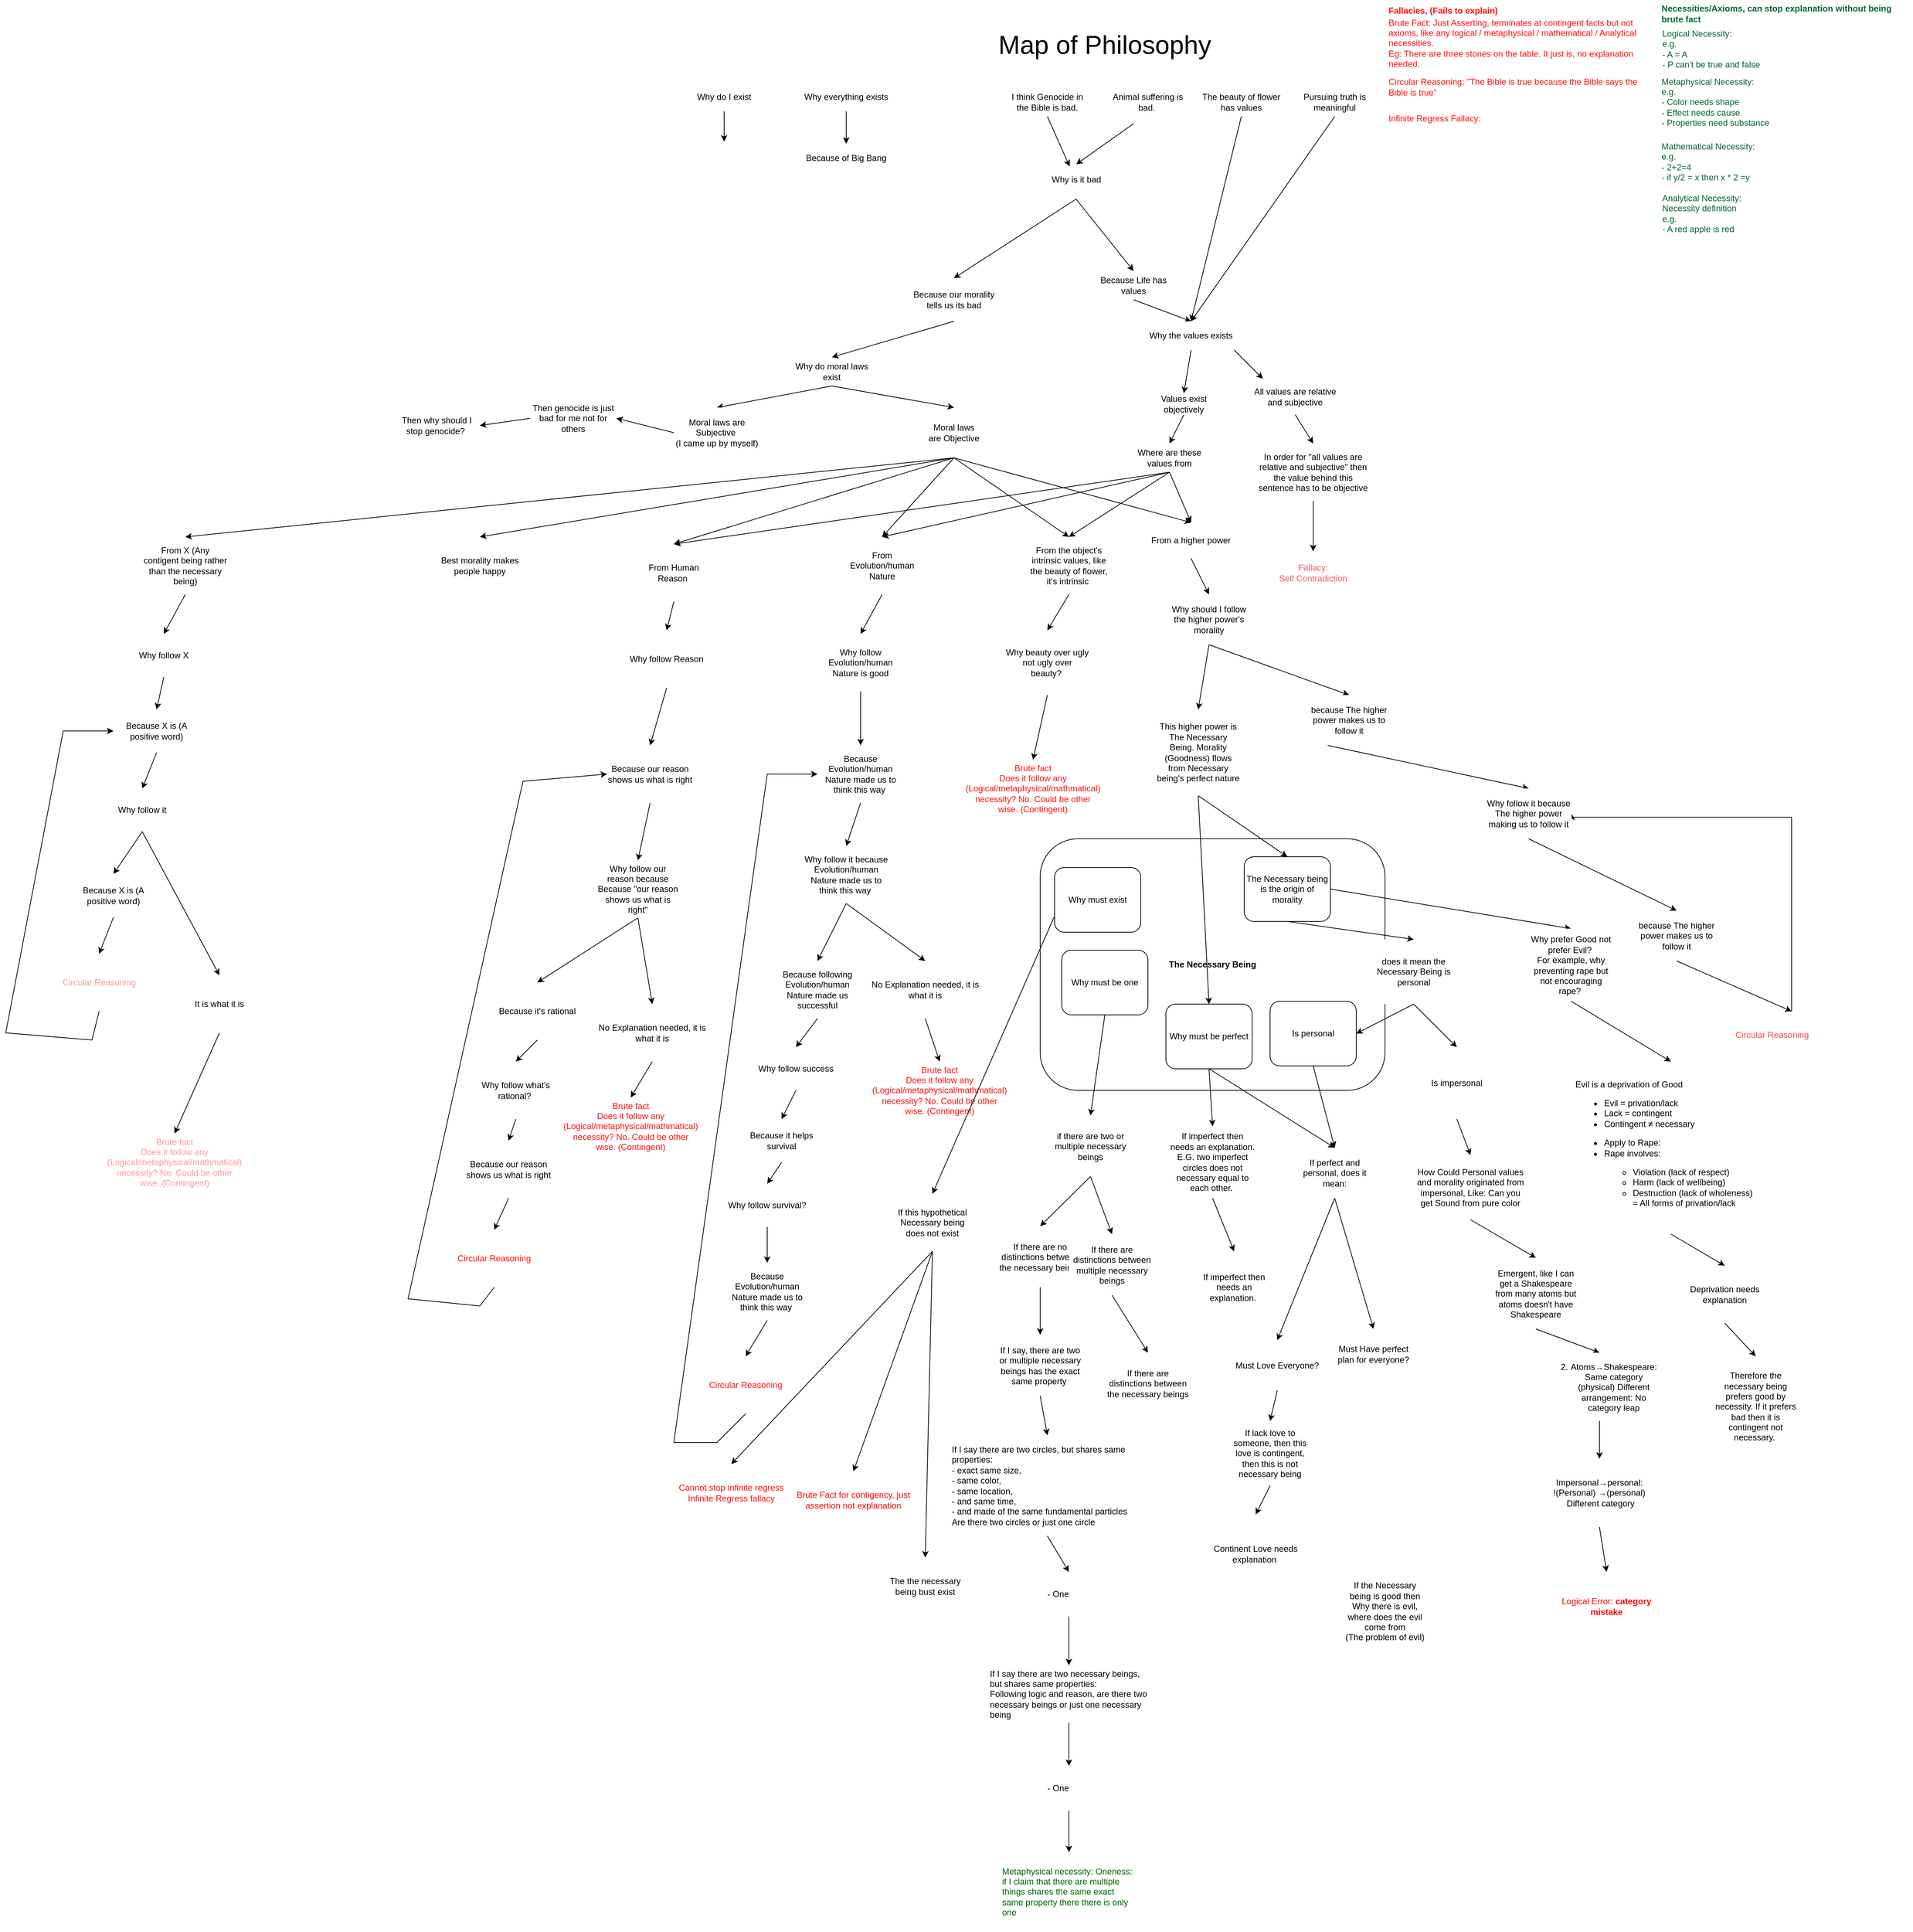 <mxfile version="25.0.0">
  <diagram id="C5RBs43oDa-KdzZeNtuy" name="Page-1">
    <mxGraphModel dx="5624" dy="2845" grid="1" gridSize="10" guides="1" tooltips="1" connect="1" arrows="1" fold="1" page="1" pageScale="1" pageWidth="827" pageHeight="1169" math="0" shadow="0">
      <root>
        <mxCell id="WIyWlLk6GJQsqaUBKTNV-0" />
        <mxCell id="WIyWlLk6GJQsqaUBKTNV-1" parent="WIyWlLk6GJQsqaUBKTNV-0" />
        <mxCell id="WIyWlLk6GJQsqaUBKTNV-6" value="Why is it bad" style="rhombus;html=1;shadow=0;fontFamily=Helvetica;fontSize=12;align=center;strokeWidth=1;spacing=6;spacingTop=-4;strokeColor=none;" parent="WIyWlLk6GJQsqaUBKTNV-1" vertex="1">
          <mxGeometry x="130" y="230" width="100" height="50" as="geometry" />
        </mxCell>
        <mxCell id="WIyWlLk6GJQsqaUBKTNV-7" value="Because our morality tells us its bad" style="rounded=1;whiteSpace=wrap;html=1;fontSize=12;glass=0;strokeWidth=1;shadow=0;strokeColor=none;" parent="WIyWlLk6GJQsqaUBKTNV-1" vertex="1">
          <mxGeometry x="-50" y="390" width="120" height="60" as="geometry" />
        </mxCell>
        <mxCell id="QD0f9zcT27Hbj5ne9ohG-0" value="I think Genocide in the Bible is bad." style="rounded=1;whiteSpace=wrap;html=1;fontSize=12;glass=0;strokeWidth=1;shadow=0;strokeColor=none;" parent="WIyWlLk6GJQsqaUBKTNV-1" vertex="1">
          <mxGeometry x="80" y="125" width="120" height="40" as="geometry" />
        </mxCell>
        <mxCell id="QD0f9zcT27Hbj5ne9ohG-2" value="Animal suffering is bad.&amp;nbsp;" style="rounded=1;whiteSpace=wrap;html=1;fontSize=12;glass=0;strokeWidth=1;shadow=0;strokeColor=none;" parent="WIyWlLk6GJQsqaUBKTNV-1" vertex="1">
          <mxGeometry x="220" y="125" width="120" height="40" as="geometry" />
        </mxCell>
        <mxCell id="QD0f9zcT27Hbj5ne9ohG-5" value="" style="endArrow=classic;html=1;rounded=0;entryX=0.502;entryY=0.032;entryDx=0;entryDy=0;entryPerimeter=0;" parent="WIyWlLk6GJQsqaUBKTNV-1" target="WIyWlLk6GJQsqaUBKTNV-6" edge="1">
          <mxGeometry width="50" height="50" relative="1" as="geometry">
            <mxPoint x="260" y="175" as="sourcePoint" />
            <mxPoint x="140" y="285" as="targetPoint" />
          </mxGeometry>
        </mxCell>
        <mxCell id="QD0f9zcT27Hbj5ne9ohG-6" value="&lt;font style=&quot;font-size: 36px;&quot;&gt;Map of Philosophy&lt;/font&gt;" style="text;html=1;align=center;verticalAlign=middle;whiteSpace=wrap;rounded=0;" parent="WIyWlLk6GJQsqaUBKTNV-1" vertex="1">
          <mxGeometry x="10" y="50" width="420" height="30" as="geometry" />
        </mxCell>
        <mxCell id="QD0f9zcT27Hbj5ne9ohG-8" value="Brute Fact: Just Asserting, terminates at contingent facts but not axioms, like any logical / metaphysical / mathematical / Analytical necessities.&amp;nbsp;&amp;nbsp;&lt;div&gt;Eg: There are three stones on the table. It just is, no explanation needed.&amp;nbsp;&amp;nbsp;&lt;/div&gt;" style="text;html=1;align=left;verticalAlign=middle;whiteSpace=wrap;rounded=0;fontColor=#FF1212;" parent="WIyWlLk6GJQsqaUBKTNV-1" vertex="1">
          <mxGeometry x="613" y="28" width="350" height="70" as="geometry" />
        </mxCell>
        <mxCell id="QD0f9zcT27Hbj5ne9ohG-10" value="" style="endArrow=classic;html=1;rounded=0;exitX=0.5;exitY=1;exitDx=0;exitDy=0;" parent="WIyWlLk6GJQsqaUBKTNV-1" source="QD0f9zcT27Hbj5ne9ohG-0" target="WIyWlLk6GJQsqaUBKTNV-6" edge="1">
          <mxGeometry width="50" height="50" relative="1" as="geometry">
            <mxPoint x="260" y="300" as="sourcePoint" />
            <mxPoint x="140" y="281" as="targetPoint" />
            <Array as="points" />
          </mxGeometry>
        </mxCell>
        <mxCell id="PPzZ9EKausJ6tj47_pqB-0" value="" style="endArrow=classic;html=1;rounded=0;exitX=0.5;exitY=1;exitDx=0;exitDy=0;entryX=0.5;entryY=0;entryDx=0;entryDy=0;" parent="WIyWlLk6GJQsqaUBKTNV-1" source="WIyWlLk6GJQsqaUBKTNV-6" target="PPzZ9EKausJ6tj47_pqB-1" edge="1">
          <mxGeometry width="50" height="50" relative="1" as="geometry">
            <mxPoint x="380" y="410" as="sourcePoint" />
            <mxPoint x="280" y="370" as="targetPoint" />
          </mxGeometry>
        </mxCell>
        <mxCell id="PPzZ9EKausJ6tj47_pqB-1" value="Because Life has values" style="rounded=1;whiteSpace=wrap;html=1;fontSize=12;glass=0;strokeWidth=1;shadow=0;strokeColor=none;" parent="WIyWlLk6GJQsqaUBKTNV-1" vertex="1">
          <mxGeometry x="200" y="380" width="120" height="40" as="geometry" />
        </mxCell>
        <mxCell id="PPzZ9EKausJ6tj47_pqB-2" value="" style="endArrow=classic;html=1;rounded=0;exitX=0.5;exitY=1;exitDx=0;exitDy=0;entryX=0.5;entryY=0;entryDx=0;entryDy=0;" parent="WIyWlLk6GJQsqaUBKTNV-1" source="WIyWlLk6GJQsqaUBKTNV-6" target="WIyWlLk6GJQsqaUBKTNV-7" edge="1">
          <mxGeometry width="50" height="50" relative="1" as="geometry">
            <mxPoint x="210" y="350" as="sourcePoint" />
            <mxPoint x="260" y="300" as="targetPoint" />
          </mxGeometry>
        </mxCell>
        <mxCell id="PPzZ9EKausJ6tj47_pqB-3" value="" style="endArrow=classic;html=1;rounded=0;exitX=0.5;exitY=1;exitDx=0;exitDy=0;entryX=0.5;entryY=0;entryDx=0;entryDy=0;" parent="WIyWlLk6GJQsqaUBKTNV-1" source="PPzZ9EKausJ6tj47_pqB-1" target="PPzZ9EKausJ6tj47_pqB-4" edge="1">
          <mxGeometry width="50" height="50" relative="1" as="geometry">
            <mxPoint x="250" y="350" as="sourcePoint" />
            <mxPoint x="410" y="440" as="targetPoint" />
          </mxGeometry>
        </mxCell>
        <mxCell id="PPzZ9EKausJ6tj47_pqB-4" value="Why the values exists" style="rounded=1;whiteSpace=wrap;html=1;fontSize=12;glass=0;strokeWidth=1;shadow=0;strokeColor=none;" parent="WIyWlLk6GJQsqaUBKTNV-1" vertex="1">
          <mxGeometry x="280" y="450" width="120" height="40" as="geometry" />
        </mxCell>
        <mxCell id="PPzZ9EKausJ6tj47_pqB-5" value="" style="endArrow=classic;html=1;rounded=0;exitX=1;exitY=1;exitDx=0;exitDy=0;" parent="WIyWlLk6GJQsqaUBKTNV-1" source="PPzZ9EKausJ6tj47_pqB-4" edge="1">
          <mxGeometry width="50" height="50" relative="1" as="geometry">
            <mxPoint x="380" y="490" as="sourcePoint" />
            <mxPoint x="440" y="530" as="targetPoint" />
          </mxGeometry>
        </mxCell>
        <mxCell id="PPzZ9EKausJ6tj47_pqB-6" value="Values exist objectively" style="rounded=1;whiteSpace=wrap;html=1;fontSize=12;glass=0;strokeWidth=1;shadow=0;strokeColor=none;" parent="WIyWlLk6GJQsqaUBKTNV-1" vertex="1">
          <mxGeometry x="270" y="550" width="120" height="30" as="geometry" />
        </mxCell>
        <mxCell id="PPzZ9EKausJ6tj47_pqB-8" value="&lt;div&gt;All values are relative and s&lt;span style=&quot;background-color: initial;&quot;&gt;ubjective&lt;/span&gt;&lt;/div&gt;" style="rounded=1;whiteSpace=wrap;html=1;fontSize=12;glass=0;strokeWidth=1;shadow=0;strokeColor=none;" parent="WIyWlLk6GJQsqaUBKTNV-1" vertex="1">
          <mxGeometry x="425" y="530" width="120" height="50" as="geometry" />
        </mxCell>
        <mxCell id="PPzZ9EKausJ6tj47_pqB-9" value="" style="endArrow=classic;html=1;rounded=0;exitX=0.5;exitY=1;exitDx=0;exitDy=0;entryX=0.5;entryY=0;entryDx=0;entryDy=0;" parent="WIyWlLk6GJQsqaUBKTNV-1" source="PPzZ9EKausJ6tj47_pqB-4" target="PPzZ9EKausJ6tj47_pqB-6" edge="1">
          <mxGeometry width="50" height="50" relative="1" as="geometry">
            <mxPoint x="390" y="500" as="sourcePoint" />
            <mxPoint x="440" y="450" as="targetPoint" />
          </mxGeometry>
        </mxCell>
        <mxCell id="PPzZ9EKausJ6tj47_pqB-11" value="" style="endArrow=classic;html=1;rounded=0;entryX=0.5;entryY=0;entryDx=0;entryDy=0;exitX=0.5;exitY=1;exitDx=0;exitDy=0;" parent="WIyWlLk6GJQsqaUBKTNV-1" source="PPzZ9EKausJ6tj47_pqB-8" target="PPzZ9EKausJ6tj47_pqB-12" edge="1">
          <mxGeometry width="50" height="50" relative="1" as="geometry">
            <mxPoint x="480" y="560" as="sourcePoint" />
            <mxPoint x="520" y="610" as="targetPoint" />
          </mxGeometry>
        </mxCell>
        <mxCell id="PPzZ9EKausJ6tj47_pqB-12" value="In order for &quot;all values are relative and subjective&quot; then the value behind this sentence has to be objective" style="rounded=1;whiteSpace=wrap;html=1;fontSize=12;glass=0;strokeWidth=1;shadow=0;strokeColor=none;" parent="WIyWlLk6GJQsqaUBKTNV-1" vertex="1">
          <mxGeometry x="430" y="620" width="160" height="80" as="geometry" />
        </mxCell>
        <mxCell id="PPzZ9EKausJ6tj47_pqB-13" value="" style="endArrow=classic;html=1;rounded=0;exitX=0.5;exitY=1;exitDx=0;exitDy=0;entryX=0.5;entryY=0;entryDx=0;entryDy=0;" parent="WIyWlLk6GJQsqaUBKTNV-1" source="PPzZ9EKausJ6tj47_pqB-12" target="PPzZ9EKausJ6tj47_pqB-14" edge="1">
          <mxGeometry width="50" height="50" relative="1" as="geometry">
            <mxPoint x="420" y="630" as="sourcePoint" />
            <mxPoint x="510" y="750" as="targetPoint" />
          </mxGeometry>
        </mxCell>
        <mxCell id="PPzZ9EKausJ6tj47_pqB-14" value="&lt;div&gt;Fallacy:&lt;/div&gt;Self Contradiction" style="rounded=1;whiteSpace=wrap;html=1;fontSize=12;glass=0;strokeWidth=1;shadow=0;strokeColor=none;fontColor=#fb5b5b;" parent="WIyWlLk6GJQsqaUBKTNV-1" vertex="1">
          <mxGeometry x="430" y="770" width="160" height="60" as="geometry" />
        </mxCell>
        <mxCell id="PPzZ9EKausJ6tj47_pqB-15" value="" style="endArrow=classic;html=1;rounded=0;entryX=0.5;entryY=0;entryDx=0;entryDy=0;exitX=0.5;exitY=1;exitDx=0;exitDy=0;" parent="WIyWlLk6GJQsqaUBKTNV-1" source="PPzZ9EKausJ6tj47_pqB-16" target="PPzZ9EKausJ6tj47_pqB-4" edge="1">
          <mxGeometry width="50" height="50" relative="1" as="geometry">
            <mxPoint x="450" y="400" as="sourcePoint" />
            <mxPoint x="360" y="420" as="targetPoint" />
          </mxGeometry>
        </mxCell>
        <mxCell id="PPzZ9EKausJ6tj47_pqB-16" value="The beauty of flower has values" style="rounded=1;whiteSpace=wrap;html=1;fontSize=12;glass=0;strokeWidth=1;shadow=0;strokeColor=none;" parent="WIyWlLk6GJQsqaUBKTNV-1" vertex="1">
          <mxGeometry x="350" y="125" width="120" height="40" as="geometry" />
        </mxCell>
        <mxCell id="PPzZ9EKausJ6tj47_pqB-17" value="Pursuing truth is meaningful" style="rounded=1;whiteSpace=wrap;html=1;fontSize=12;glass=0;strokeWidth=1;shadow=0;strokeColor=none;" parent="WIyWlLk6GJQsqaUBKTNV-1" vertex="1">
          <mxGeometry x="480" y="125" width="120" height="40" as="geometry" />
        </mxCell>
        <mxCell id="PPzZ9EKausJ6tj47_pqB-18" value="" style="endArrow=classic;html=1;rounded=0;entryX=0.5;entryY=0;entryDx=0;entryDy=0;exitX=0.5;exitY=1;exitDx=0;exitDy=0;" parent="WIyWlLk6GJQsqaUBKTNV-1" source="PPzZ9EKausJ6tj47_pqB-17" target="PPzZ9EKausJ6tj47_pqB-4" edge="1">
          <mxGeometry width="50" height="50" relative="1" as="geometry">
            <mxPoint x="310" y="470" as="sourcePoint" />
            <mxPoint x="360" y="420" as="targetPoint" />
          </mxGeometry>
        </mxCell>
        <mxCell id="PPzZ9EKausJ6tj47_pqB-19" value="" style="endArrow=classic;html=1;rounded=0;entryX=0.5;entryY=0;entryDx=0;entryDy=0;exitX=0.5;exitY=1;exitDx=0;exitDy=0;" parent="WIyWlLk6GJQsqaUBKTNV-1" source="PPzZ9EKausJ6tj47_pqB-26" target="PPzZ9EKausJ6tj47_pqB-20" edge="1">
          <mxGeometry width="50" height="50" relative="1" as="geometry">
            <mxPoint x="320" y="660" as="sourcePoint" />
            <mxPoint x="330" y="640" as="targetPoint" />
          </mxGeometry>
        </mxCell>
        <mxCell id="PPzZ9EKausJ6tj47_pqB-20" value="From a higher power" style="rounded=1;whiteSpace=wrap;html=1;fontSize=12;glass=0;strokeWidth=1;shadow=0;strokeColor=none;" parent="WIyWlLk6GJQsqaUBKTNV-1" vertex="1">
          <mxGeometry x="280" y="730" width="120" height="50" as="geometry" />
        </mxCell>
        <mxCell id="PPzZ9EKausJ6tj47_pqB-23" value="" style="endArrow=classic;html=1;rounded=0;entryX=0.5;entryY=0;entryDx=0;entryDy=0;exitX=0.5;exitY=1;exitDx=0;exitDy=0;" parent="WIyWlLk6GJQsqaUBKTNV-1" source="PPzZ9EKausJ6tj47_pqB-26" target="PPzZ9EKausJ6tj47_pqB-24" edge="1">
          <mxGeometry width="50" height="50" relative="1" as="geometry">
            <mxPoint x="230" y="640" as="sourcePoint" />
            <mxPoint x="220" y="630" as="targetPoint" />
          </mxGeometry>
        </mxCell>
        <mxCell id="PPzZ9EKausJ6tj47_pqB-24" value="From the object&#39;s intrinsic values, like the beauty of flower, it&#39;s intrinsic&amp;nbsp;" style="rounded=1;whiteSpace=wrap;html=1;fontSize=12;glass=0;strokeWidth=1;shadow=0;strokeColor=none;" parent="WIyWlLk6GJQsqaUBKTNV-1" vertex="1">
          <mxGeometry x="110" y="750" width="120" height="80" as="geometry" />
        </mxCell>
        <mxCell id="PPzZ9EKausJ6tj47_pqB-26" value="Where are these values from" style="rounded=1;whiteSpace=wrap;html=1;fontSize=12;glass=0;strokeWidth=1;shadow=0;strokeColor=none;" parent="WIyWlLk6GJQsqaUBKTNV-1" vertex="1">
          <mxGeometry x="250" y="620" width="120" height="40" as="geometry" />
        </mxCell>
        <mxCell id="PPzZ9EKausJ6tj47_pqB-27" value="" style="endArrow=classic;html=1;rounded=0;exitX=0.5;exitY=1;exitDx=0;exitDy=0;entryX=0.5;entryY=0;entryDx=0;entryDy=0;" parent="WIyWlLk6GJQsqaUBKTNV-1" source="PPzZ9EKausJ6tj47_pqB-6" target="PPzZ9EKausJ6tj47_pqB-26" edge="1">
          <mxGeometry width="50" height="50" relative="1" as="geometry">
            <mxPoint x="350" y="500" as="sourcePoint" />
            <mxPoint x="340" y="560" as="targetPoint" />
          </mxGeometry>
        </mxCell>
        <mxCell id="PPzZ9EKausJ6tj47_pqB-29" value="This higher power is The Necessary Being. Morality (Goodness) flows from Necessary being&#39;s perfect nature" style="rounded=1;whiteSpace=wrap;html=1;fontSize=12;glass=0;strokeWidth=1;shadow=0;strokeColor=none;" parent="WIyWlLk6GJQsqaUBKTNV-1" vertex="1">
          <mxGeometry x="290" y="990" width="120" height="120" as="geometry" />
        </mxCell>
        <mxCell id="PPzZ9EKausJ6tj47_pqB-30" value="Why should I follow the higher power&#39;s morality" style="rounded=1;whiteSpace=wrap;html=1;fontSize=12;glass=0;strokeWidth=1;shadow=0;strokeColor=none;" parent="WIyWlLk6GJQsqaUBKTNV-1" vertex="1">
          <mxGeometry x="305" y="830" width="120" height="70" as="geometry" />
        </mxCell>
        <mxCell id="PPzZ9EKausJ6tj47_pqB-32" value="" style="endArrow=classic;html=1;rounded=0;entryX=0.5;entryY=0;entryDx=0;entryDy=0;exitX=0.5;exitY=1;exitDx=0;exitDy=0;" parent="WIyWlLk6GJQsqaUBKTNV-1" source="PPzZ9EKausJ6tj47_pqB-30" target="PPzZ9EKausJ6tj47_pqB-29" edge="1">
          <mxGeometry width="50" height="50" relative="1" as="geometry">
            <mxPoint x="350" y="850" as="sourcePoint" />
            <mxPoint x="400" y="800" as="targetPoint" />
          </mxGeometry>
        </mxCell>
        <mxCell id="PPzZ9EKausJ6tj47_pqB-33" value="&lt;b&gt;The Necessary Being&lt;/b&gt;" style="rounded=1;whiteSpace=wrap;html=1;fontSize=12;glass=0;strokeWidth=1;shadow=0;strokeColor=default;align=center;" parent="WIyWlLk6GJQsqaUBKTNV-1" vertex="1">
          <mxGeometry x="130" y="1170" width="480" height="350" as="geometry" />
        </mxCell>
        <mxCell id="PPzZ9EKausJ6tj47_pqB-34" value="" style="endArrow=classic;html=1;rounded=0;exitX=0.5;exitY=1;exitDx=0;exitDy=0;entryX=0.5;entryY=0;entryDx=0;entryDy=0;" parent="WIyWlLk6GJQsqaUBKTNV-1" source="PPzZ9EKausJ6tj47_pqB-29" target="ZLIjozgTDZ2RWZ3KY44F-0" edge="1">
          <mxGeometry width="50" height="50" relative="1" as="geometry">
            <mxPoint x="430" y="960" as="sourcePoint" />
            <mxPoint x="480" y="910" as="targetPoint" />
          </mxGeometry>
        </mxCell>
        <mxCell id="PPzZ9EKausJ6tj47_pqB-35" value="Fallacies, (Fails to explain)" style="text;html=1;align=left;verticalAlign=middle;whiteSpace=wrap;rounded=0;fontColor=#FF1212;fontStyle=1" parent="WIyWlLk6GJQsqaUBKTNV-1" vertex="1">
          <mxGeometry x="613" y="3" width="237" height="30" as="geometry" />
        </mxCell>
        <mxCell id="PPzZ9EKausJ6tj47_pqB-36" value="&lt;div&gt;If the Necessary being is good then&lt;/div&gt;Why there is evil, where does the evil come from&lt;div&gt;(The problem of evil)&lt;/div&gt;" style="rounded=1;whiteSpace=wrap;html=1;fontSize=12;glass=0;strokeWidth=1;shadow=0;strokeColor=none;" parent="WIyWlLk6GJQsqaUBKTNV-1" vertex="1">
          <mxGeometry x="550" y="2190" width="120" height="110" as="geometry" />
        </mxCell>
        <mxCell id="PPzZ9EKausJ6tj47_pqB-37" value="" style="endArrow=classic;html=1;rounded=0;exitX=0.5;exitY=1;exitDx=0;exitDy=0;entryX=0.5;entryY=0;entryDx=0;entryDy=0;" parent="WIyWlLk6GJQsqaUBKTNV-1" source="ZLIjozgTDZ2RWZ3KY44F-1" target="ZLIjozgTDZ2RWZ3KY44F-10" edge="1">
          <mxGeometry width="50" height="50" relative="1" as="geometry">
            <mxPoint x="350" y="1550" as="sourcePoint" />
            <mxPoint x="210" y="1550" as="targetPoint" />
          </mxGeometry>
        </mxCell>
        <mxCell id="PPzZ9EKausJ6tj47_pqB-40" value="" style="endArrow=classic;html=1;rounded=0;exitX=0.5;exitY=1;exitDx=0;exitDy=0;entryX=0.5;entryY=0;entryDx=0;entryDy=0;" parent="WIyWlLk6GJQsqaUBKTNV-1" source="PPzZ9EKausJ6tj47_pqB-24" target="PPzZ9EKausJ6tj47_pqB-41" edge="1">
          <mxGeometry width="50" height="50" relative="1" as="geometry">
            <mxPoint x="330" y="830" as="sourcePoint" />
            <mxPoint x="180" y="820" as="targetPoint" />
          </mxGeometry>
        </mxCell>
        <mxCell id="PPzZ9EKausJ6tj47_pqB-41" value="Why beauty over ugly not ugly over beauty?&amp;nbsp;" style="rounded=1;whiteSpace=wrap;html=1;fontSize=12;glass=0;strokeWidth=1;shadow=0;strokeColor=none;" parent="WIyWlLk6GJQsqaUBKTNV-1" vertex="1">
          <mxGeometry x="80" y="880" width="120" height="90" as="geometry" />
        </mxCell>
        <mxCell id="PPzZ9EKausJ6tj47_pqB-42" value="Brute fact&lt;div&gt;Does it follow any (Logical/metaphysical/mathmatical) necessity? No. Could be other wise. (Contingent)&lt;/div&gt;" style="rounded=1;whiteSpace=wrap;html=1;fontSize=12;glass=0;strokeWidth=1;shadow=0;strokeColor=none;fontColor=#FF1212;" parent="WIyWlLk6GJQsqaUBKTNV-1" vertex="1">
          <mxGeometry x="40" y="1060" width="160" height="80" as="geometry" />
        </mxCell>
        <mxCell id="PPzZ9EKausJ6tj47_pqB-44" value="" style="endArrow=classic;html=1;rounded=0;exitX=0.5;exitY=1;exitDx=0;exitDy=0;entryX=0.5;entryY=0;entryDx=0;entryDy=0;" parent="WIyWlLk6GJQsqaUBKTNV-1" source="PPzZ9EKausJ6tj47_pqB-41" target="PPzZ9EKausJ6tj47_pqB-42" edge="1">
          <mxGeometry width="50" height="50" relative="1" as="geometry">
            <mxPoint x="190" y="785" as="sourcePoint" />
            <mxPoint x="190" y="830" as="targetPoint" />
          </mxGeometry>
        </mxCell>
        <mxCell id="PPzZ9EKausJ6tj47_pqB-45" value="Why do moral laws exist" style="rounded=1;whiteSpace=wrap;html=1;fontSize=12;glass=0;strokeWidth=1;shadow=0;strokeColor=none;" parent="WIyWlLk6GJQsqaUBKTNV-1" vertex="1">
          <mxGeometry x="-220" y="500" width="120" height="40" as="geometry" />
        </mxCell>
        <mxCell id="PPzZ9EKausJ6tj47_pqB-46" value="From Evolution/human Nature" style="rounded=1;whiteSpace=wrap;html=1;fontSize=12;glass=0;strokeWidth=1;shadow=0;strokeColor=none;" parent="WIyWlLk6GJQsqaUBKTNV-1" vertex="1">
          <mxGeometry x="-150" y="750" width="120" height="80" as="geometry" />
        </mxCell>
        <mxCell id="PPzZ9EKausJ6tj47_pqB-47" value="From Human Reason&amp;nbsp;" style="rounded=1;whiteSpace=wrap;html=1;fontSize=12;glass=0;strokeWidth=1;shadow=0;strokeColor=none;" parent="WIyWlLk6GJQsqaUBKTNV-1" vertex="1">
          <mxGeometry x="-440" y="760" width="120" height="80" as="geometry" />
        </mxCell>
        <mxCell id="PPzZ9EKausJ6tj47_pqB-48" value="" style="endArrow=classic;html=1;rounded=0;exitX=0.5;exitY=1;exitDx=0;exitDy=0;entryX=0.5;entryY=0;entryDx=0;entryDy=0;" parent="WIyWlLk6GJQsqaUBKTNV-1" source="WIyWlLk6GJQsqaUBKTNV-7" target="PPzZ9EKausJ6tj47_pqB-45" edge="1">
          <mxGeometry width="50" height="50" relative="1" as="geometry">
            <mxPoint x="100" y="660" as="sourcePoint" />
            <mxPoint x="150" y="610" as="targetPoint" />
          </mxGeometry>
        </mxCell>
        <mxCell id="PPzZ9EKausJ6tj47_pqB-49" value="" style="endArrow=classic;html=1;rounded=0;exitX=0.5;exitY=1;exitDx=0;exitDy=0;entryX=0.5;entryY=0;entryDx=0;entryDy=0;" parent="WIyWlLk6GJQsqaUBKTNV-1" source="PPzZ9EKausJ6tj47_pqB-45" target="PPzZ9EKausJ6tj47_pqB-50" edge="1">
          <mxGeometry width="50" height="50" relative="1" as="geometry">
            <mxPoint x="110" y="680" as="sourcePoint" />
            <mxPoint x="-190" y="570" as="targetPoint" />
          </mxGeometry>
        </mxCell>
        <mxCell id="PPzZ9EKausJ6tj47_pqB-50" value="Moral laws are Subjective&amp;nbsp;&lt;div&gt;(I&amp;nbsp;came up by myself)&lt;/div&gt;" style="rounded=1;whiteSpace=wrap;html=1;fontSize=12;glass=0;strokeWidth=1;shadow=0;strokeColor=none;" parent="WIyWlLk6GJQsqaUBKTNV-1" vertex="1">
          <mxGeometry x="-380" y="570" width="120" height="70" as="geometry" />
        </mxCell>
        <mxCell id="PPzZ9EKausJ6tj47_pqB-51" value="Moral laws are&amp;nbsp;&lt;span style=&quot;background-color: initial;&quot;&gt;Objective&lt;/span&gt;" style="rounded=1;whiteSpace=wrap;html=1;fontSize=12;glass=0;strokeWidth=1;shadow=0;strokeColor=none;" parent="WIyWlLk6GJQsqaUBKTNV-1" vertex="1">
          <mxGeometry x="-50" y="570" width="120" height="70" as="geometry" />
        </mxCell>
        <mxCell id="PPzZ9EKausJ6tj47_pqB-53" value="" style="endArrow=classic;html=1;rounded=0;exitX=0.5;exitY=1;exitDx=0;exitDy=0;entryX=0.5;entryY=0;entryDx=0;entryDy=0;" parent="WIyWlLk6GJQsqaUBKTNV-1" source="PPzZ9EKausJ6tj47_pqB-45" target="PPzZ9EKausJ6tj47_pqB-51" edge="1">
          <mxGeometry width="50" height="50" relative="1" as="geometry">
            <mxPoint x="60" y="590" as="sourcePoint" />
            <mxPoint x="110" y="540" as="targetPoint" />
          </mxGeometry>
        </mxCell>
        <mxCell id="PPzZ9EKausJ6tj47_pqB-56" value="" style="endArrow=classic;html=1;rounded=0;exitX=0.5;exitY=1;exitDx=0;exitDy=0;entryX=0.5;entryY=0;entryDx=0;entryDy=0;" parent="WIyWlLk6GJQsqaUBKTNV-1" source="PPzZ9EKausJ6tj47_pqB-51" target="PPzZ9EKausJ6tj47_pqB-46" edge="1">
          <mxGeometry width="50" height="50" relative="1" as="geometry">
            <mxPoint x="70" y="710" as="sourcePoint" />
            <mxPoint x="120" y="660" as="targetPoint" />
          </mxGeometry>
        </mxCell>
        <mxCell id="PPzZ9EKausJ6tj47_pqB-57" value="" style="endArrow=classic;html=1;rounded=0;exitX=0.5;exitY=1;exitDx=0;exitDy=0;entryX=0.5;entryY=0;entryDx=0;entryDy=0;" parent="WIyWlLk6GJQsqaUBKTNV-1" source="PPzZ9EKausJ6tj47_pqB-20" target="PPzZ9EKausJ6tj47_pqB-30" edge="1">
          <mxGeometry width="50" height="50" relative="1" as="geometry">
            <mxPoint x="70" y="710" as="sourcePoint" />
            <mxPoint x="120" y="660" as="targetPoint" />
          </mxGeometry>
        </mxCell>
        <mxCell id="PPzZ9EKausJ6tj47_pqB-58" value="" style="endArrow=classic;html=1;rounded=0;exitX=0.5;exitY=1;exitDx=0;exitDy=0;entryX=0.5;entryY=0;entryDx=0;entryDy=0;" parent="WIyWlLk6GJQsqaUBKTNV-1" source="PPzZ9EKausJ6tj47_pqB-51" target="PPzZ9EKausJ6tj47_pqB-47" edge="1">
          <mxGeometry width="50" height="50" relative="1" as="geometry">
            <mxPoint x="-170" y="680" as="sourcePoint" />
            <mxPoint x="-70" y="630" as="targetPoint" />
          </mxGeometry>
        </mxCell>
        <mxCell id="PPzZ9EKausJ6tj47_pqB-59" value="" style="endArrow=classic;html=1;rounded=0;exitX=0.5;exitY=1;exitDx=0;exitDy=0;entryX=0.5;entryY=0;entryDx=0;entryDy=0;" parent="WIyWlLk6GJQsqaUBKTNV-1" source="PPzZ9EKausJ6tj47_pqB-26" target="PPzZ9EKausJ6tj47_pqB-47" edge="1">
          <mxGeometry width="50" height="50" relative="1" as="geometry">
            <mxPoint x="140" y="680" as="sourcePoint" />
            <mxPoint x="-140" y="700" as="targetPoint" />
          </mxGeometry>
        </mxCell>
        <mxCell id="PPzZ9EKausJ6tj47_pqB-60" value="" style="endArrow=classic;html=1;rounded=0;exitX=0.5;exitY=1;exitDx=0;exitDy=0;entryX=0.5;entryY=0;entryDx=0;entryDy=0;" parent="WIyWlLk6GJQsqaUBKTNV-1" source="PPzZ9EKausJ6tj47_pqB-26" target="PPzZ9EKausJ6tj47_pqB-46" edge="1">
          <mxGeometry width="50" height="50" relative="1" as="geometry">
            <mxPoint x="60" y="670" as="sourcePoint" />
            <mxPoint x="110" y="620" as="targetPoint" />
          </mxGeometry>
        </mxCell>
        <mxCell id="PPzZ9EKausJ6tj47_pqB-61" value="" style="endArrow=classic;html=1;rounded=0;entryX=0.5;entryY=0;entryDx=0;entryDy=0;" parent="WIyWlLk6GJQsqaUBKTNV-1" target="PPzZ9EKausJ6tj47_pqB-24" edge="1">
          <mxGeometry width="50" height="50" relative="1" as="geometry">
            <mxPoint x="10" y="640" as="sourcePoint" />
            <mxPoint x="110" y="620" as="targetPoint" />
          </mxGeometry>
        </mxCell>
        <mxCell id="PPzZ9EKausJ6tj47_pqB-62" value="" style="endArrow=classic;html=1;rounded=0;exitX=0.5;exitY=1;exitDx=0;exitDy=0;entryX=0.5;entryY=0;entryDx=0;entryDy=0;" parent="WIyWlLk6GJQsqaUBKTNV-1" source="PPzZ9EKausJ6tj47_pqB-30" target="PPzZ9EKausJ6tj47_pqB-63" edge="1">
          <mxGeometry width="50" height="50" relative="1" as="geometry">
            <mxPoint x="360" y="940" as="sourcePoint" />
            <mxPoint x="520" y="940" as="targetPoint" />
          </mxGeometry>
        </mxCell>
        <mxCell id="PPzZ9EKausJ6tj47_pqB-63" value="because The higher power makes us to follow it" style="rounded=1;whiteSpace=wrap;html=1;fontSize=12;glass=0;strokeWidth=1;shadow=0;strokeColor=none;" parent="WIyWlLk6GJQsqaUBKTNV-1" vertex="1">
          <mxGeometry x="500" y="970" width="120" height="70" as="geometry" />
        </mxCell>
        <mxCell id="PPzZ9EKausJ6tj47_pqB-64" value="" style="endArrow=classic;html=1;rounded=0;exitX=0.25;exitY=1;exitDx=0;exitDy=0;entryX=0.5;entryY=0;entryDx=0;entryDy=0;" parent="WIyWlLk6GJQsqaUBKTNV-1" source="PPzZ9EKausJ6tj47_pqB-63" target="U7u54B4pJAySY7Ac1LAJ-14" edge="1">
          <mxGeometry width="50" height="50" relative="1" as="geometry">
            <mxPoint x="380" y="1040" as="sourcePoint" />
            <mxPoint x="660" y="1070" as="targetPoint" />
          </mxGeometry>
        </mxCell>
        <mxCell id="PPzZ9EKausJ6tj47_pqB-67" style="edgeStyle=orthogonalEdgeStyle;rounded=0;orthogonalLoop=1;jettySize=auto;html=1;entryX=1;entryY=0.5;entryDx=0;entryDy=0;exitX=0.5;exitY=0;exitDx=0;exitDy=0;" parent="WIyWlLk6GJQsqaUBKTNV-1" source="PPzZ9EKausJ6tj47_pqB-65" target="U7u54B4pJAySY7Ac1LAJ-14" edge="1">
          <mxGeometry relative="1" as="geometry">
            <Array as="points">
              <mxPoint x="980" y="1140" />
              <mxPoint x="740" y="1140" />
            </Array>
            <mxPoint x="790" y="1140" as="targetPoint" />
          </mxGeometry>
        </mxCell>
        <mxCell id="PPzZ9EKausJ6tj47_pqB-65" value="&lt;font color=&quot;#ff4747&quot;&gt;Circular Reasoning&lt;/font&gt;&lt;div&gt;&lt;br&gt;&lt;/div&gt;" style="rounded=1;whiteSpace=wrap;html=1;fontSize=12;glass=0;strokeWidth=1;shadow=0;strokeColor=none;align=left;" parent="WIyWlLk6GJQsqaUBKTNV-1" vertex="1">
          <mxGeometry x="1096" y="1410" width="160" height="80" as="geometry" />
        </mxCell>
        <mxCell id="PPzZ9EKausJ6tj47_pqB-68" value="Best morality makes people happy" style="rounded=1;whiteSpace=wrap;html=1;fontSize=12;glass=0;strokeWidth=1;shadow=0;strokeColor=none;" parent="WIyWlLk6GJQsqaUBKTNV-1" vertex="1">
          <mxGeometry x="-710" y="750" width="120" height="80" as="geometry" />
        </mxCell>
        <mxCell id="PPzZ9EKausJ6tj47_pqB-69" value="" style="endArrow=classic;html=1;rounded=0;entryX=0.5;entryY=0;entryDx=0;entryDy=0;exitX=1;exitY=0.5;exitDx=0;exitDy=0;" parent="WIyWlLk6GJQsqaUBKTNV-1" source="ZLIjozgTDZ2RWZ3KY44F-0" target="PPzZ9EKausJ6tj47_pqB-70" edge="1">
          <mxGeometry width="50" height="50" relative="1" as="geometry">
            <mxPoint x="730" y="1250" as="sourcePoint" />
            <mxPoint x="616" y="1110" as="targetPoint" />
          </mxGeometry>
        </mxCell>
        <mxCell id="PPzZ9EKausJ6tj47_pqB-70" value="Why prefer Good not prefer Evil?&amp;nbsp;&lt;br&gt;For example, why preventing rape but not encouraging rape?&amp;nbsp;" style="rounded=1;whiteSpace=wrap;html=1;fontSize=12;glass=0;strokeWidth=1;shadow=0;strokeColor=none;" parent="WIyWlLk6GJQsqaUBKTNV-1" vertex="1">
          <mxGeometry x="809" y="1295" width="120" height="101" as="geometry" />
        </mxCell>
        <mxCell id="PPzZ9EKausJ6tj47_pqB-72" value="" style="endArrow=classic;html=1;rounded=0;exitX=0.5;exitY=1;exitDx=0;exitDy=0;entryX=0.5;entryY=0;entryDx=0;entryDy=0;" parent="WIyWlLk6GJQsqaUBKTNV-1" source="PPzZ9EKausJ6tj47_pqB-70" target="PPzZ9EKausJ6tj47_pqB-73" edge="1">
          <mxGeometry width="50" height="50" relative="1" as="geometry">
            <mxPoint x="636" y="1480" as="sourcePoint" />
            <mxPoint x="716" y="1510" as="targetPoint" />
          </mxGeometry>
        </mxCell>
        <mxCell id="PPzZ9EKausJ6tj47_pqB-73" value="Evil is a deprivation of Good&lt;br&gt;&lt;ul depth=&quot;0&quot; class=&quot;-mt-1 list-disc space-y-2 pl-8&quot;&gt;&lt;li class=&quot;whitespace-normal break-words&quot;&gt;Evil = privation/lack&lt;/li&gt;&lt;li class=&quot;whitespace-normal break-words&quot;&gt;Lack = contingent&lt;/li&gt;&lt;li class=&quot;whitespace-normal break-words&quot;&gt;Contingent ≠ necessary&lt;/li&gt;&lt;/ul&gt;&lt;ul depth=&quot;0&quot; class=&quot;-mt-1 list-disc space-y-2 pl-8&quot;&gt;&lt;li class=&quot;whitespace-normal break-words&quot;&gt;Apply to Rape:&lt;/li&gt;&lt;li class=&quot;whitespace-normal break-words&quot;&gt;Rape involves:&lt;/li&gt;&lt;/ul&gt;&lt;ul depth=&quot;0&quot; class=&quot;-mt-1 list-disc space-y-2 pl-8&quot;&gt;&lt;ul&gt;&lt;li class=&quot;whitespace-normal break-words&quot;&gt;Violation (lack of respect)&lt;/li&gt;&lt;/ul&gt;&lt;ul&gt;&lt;li class=&quot;whitespace-normal break-words&quot;&gt;Harm (lack of wellbeing)&lt;/li&gt;&lt;/ul&gt;&lt;ul&gt;&lt;li class=&quot;whitespace-normal break-words&quot;&gt;Destruction (lack of wholeness)&lt;br&gt;= All forms of privation/lack&lt;/li&gt;&lt;/ul&gt;&lt;/ul&gt;" style="rounded=1;whiteSpace=wrap;html=1;fontSize=12;glass=0;strokeWidth=1;shadow=0;strokeColor=none;align=left;" parent="WIyWlLk6GJQsqaUBKTNV-1" vertex="1">
          <mxGeometry x="873" y="1480" width="270" height="240" as="geometry" />
        </mxCell>
        <mxCell id="PPzZ9EKausJ6tj47_pqB-74" value="" style="endArrow=classic;html=1;rounded=0;exitX=0.5;exitY=1;exitDx=0;exitDy=0;entryX=0.5;entryY=0;entryDx=0;entryDy=0;" parent="WIyWlLk6GJQsqaUBKTNV-1" source="PPzZ9EKausJ6tj47_pqB-46" target="PPzZ9EKausJ6tj47_pqB-75" edge="1">
          <mxGeometry width="50" height="50" relative="1" as="geometry">
            <mxPoint x="10" y="860" as="sourcePoint" />
            <mxPoint x="-110" y="890" as="targetPoint" />
          </mxGeometry>
        </mxCell>
        <mxCell id="PPzZ9EKausJ6tj47_pqB-75" value="Why follow Evolution/human Nature is good" style="rounded=1;whiteSpace=wrap;html=1;fontSize=12;glass=0;strokeWidth=1;shadow=0;strokeColor=none;" parent="WIyWlLk6GJQsqaUBKTNV-1" vertex="1">
          <mxGeometry x="-180" y="885" width="120" height="80" as="geometry" />
        </mxCell>
        <mxCell id="P64QPKIvVIQDgWqysjwf-0" value="Circular Reasoning: &quot;The Bible is true because the Bible says the Bible is true&quot;" style="text;html=1;align=left;verticalAlign=middle;whiteSpace=wrap;rounded=0;fontColor=#FF1212;" parent="WIyWlLk6GJQsqaUBKTNV-1" vertex="1">
          <mxGeometry x="613" y="103" width="350" height="42" as="geometry" />
        </mxCell>
        <mxCell id="P64QPKIvVIQDgWqysjwf-1" value="Infinite Regress Fallacy:&amp;nbsp;" style="text;html=1;align=left;verticalAlign=middle;whiteSpace=wrap;rounded=0;fontColor=#FF1212;" parent="WIyWlLk6GJQsqaUBKTNV-1" vertex="1">
          <mxGeometry x="613" y="147" width="350" height="42" as="geometry" />
        </mxCell>
        <mxCell id="P64QPKIvVIQDgWqysjwf-2" value="&lt;font&gt;Necessities/Axioms, can stop explanation without being brute fact&lt;/font&gt;" style="text;html=1;align=left;verticalAlign=middle;whiteSpace=wrap;rounded=0;fontColor=#006633;fontStyle=1" parent="WIyWlLk6GJQsqaUBKTNV-1" vertex="1">
          <mxGeometry x="993" y="3" width="337" height="37" as="geometry" />
        </mxCell>
        <mxCell id="P64QPKIvVIQDgWqysjwf-3" value="&lt;font&gt;Logical Necessity:&lt;br&gt;&lt;/font&gt;&lt;div&gt;&lt;font&gt;&lt;div&gt;e.g.&lt;/div&gt;&lt;div&gt;- A = A&lt;/div&gt;&lt;div&gt;- P can&#39;t be true and false&lt;/div&gt;&lt;/font&gt;&lt;/div&gt;" style="text;html=1;align=left;verticalAlign=middle;whiteSpace=wrap;rounded=0;fontColor=#006633;" parent="WIyWlLk6GJQsqaUBKTNV-1" vertex="1">
          <mxGeometry x="994" y="46" width="350" height="50" as="geometry" />
        </mxCell>
        <mxCell id="P64QPKIvVIQDgWqysjwf-4" value="&lt;div&gt;&lt;font&gt;Metaphysical Necessity:&lt;/font&gt;&lt;/div&gt;&lt;div&gt;&lt;font&gt;e.g.&lt;/font&gt;&lt;/div&gt;&lt;div&gt;&lt;font&gt;-&amp;nbsp;&lt;span style=&quot;background-color: initial;&quot;&gt;Color needs shape&lt;/span&gt;&lt;br&gt;&lt;/font&gt;&lt;/div&gt;&lt;div&gt;&lt;font&gt;- Effect needs cause&lt;/font&gt;&lt;/div&gt;&lt;div&gt;&lt;font&gt;- Properties need substance&lt;/font&gt;&lt;/div&gt;" style="text;html=1;align=left;verticalAlign=middle;whiteSpace=wrap;rounded=0;fontColor=#006633;" parent="WIyWlLk6GJQsqaUBKTNV-1" vertex="1">
          <mxGeometry x="993" y="71" width="350" height="148" as="geometry" />
        </mxCell>
        <mxCell id="P64QPKIvVIQDgWqysjwf-5" value="&lt;div&gt;&lt;font&gt;Mathematical Necessity:&lt;/font&gt;&lt;/div&gt;&lt;div&gt;&lt;font&gt;e.g.&lt;/font&gt;&lt;/div&gt;&lt;div&gt;&lt;font&gt;- 2+2=4&lt;/font&gt;&lt;/div&gt;&lt;div&gt;&lt;font&gt;- if y/2 = x then x * 2 =y&lt;/font&gt;&lt;/div&gt;" style="text;html=1;align=left;verticalAlign=middle;whiteSpace=wrap;rounded=0;fontColor=#006633;" parent="WIyWlLk6GJQsqaUBKTNV-1" vertex="1">
          <mxGeometry x="993" y="203" width="350" height="50" as="geometry" />
        </mxCell>
        <mxCell id="P64QPKIvVIQDgWqysjwf-6" value="Why do I exist" style="rounded=1;whiteSpace=wrap;html=1;fontSize=12;glass=0;strokeWidth=1;shadow=0;strokeColor=none;" parent="WIyWlLk6GJQsqaUBKTNV-1" vertex="1">
          <mxGeometry x="-370" y="118" width="120" height="40" as="geometry" />
        </mxCell>
        <mxCell id="P64QPKIvVIQDgWqysjwf-7" value="" style="endArrow=classic;html=1;rounded=0;exitX=0.5;exitY=1;exitDx=0;exitDy=0;" parent="WIyWlLk6GJQsqaUBKTNV-1" source="P64QPKIvVIQDgWqysjwf-6" edge="1">
          <mxGeometry width="50" height="50" relative="1" as="geometry">
            <mxPoint x="-110" y="260" as="sourcePoint" />
            <mxPoint x="-310" y="200" as="targetPoint" />
          </mxGeometry>
        </mxCell>
        <mxCell id="P64QPKIvVIQDgWqysjwf-8" value="Because of Big Bang" style="rounded=1;whiteSpace=wrap;html=1;fontSize=12;glass=0;strokeWidth=1;shadow=0;strokeColor=none;" parent="WIyWlLk6GJQsqaUBKTNV-1" vertex="1">
          <mxGeometry x="-200" y="203" width="120" height="40" as="geometry" />
        </mxCell>
        <mxCell id="P64QPKIvVIQDgWqysjwf-9" value="Why everything exists" style="rounded=1;whiteSpace=wrap;html=1;fontSize=12;glass=0;strokeWidth=1;shadow=0;strokeColor=none;" parent="WIyWlLk6GJQsqaUBKTNV-1" vertex="1">
          <mxGeometry x="-200" y="118" width="120" height="40" as="geometry" />
        </mxCell>
        <mxCell id="P64QPKIvVIQDgWqysjwf-10" value="" style="endArrow=classic;html=1;rounded=0;exitX=0.5;exitY=1;exitDx=0;exitDy=0;entryX=0.5;entryY=0;entryDx=0;entryDy=0;" parent="WIyWlLk6GJQsqaUBKTNV-1" source="P64QPKIvVIQDgWqysjwf-9" target="P64QPKIvVIQDgWqysjwf-8" edge="1">
          <mxGeometry width="50" height="50" relative="1" as="geometry">
            <mxPoint x="-190" y="370" as="sourcePoint" />
            <mxPoint x="-140" y="320" as="targetPoint" />
          </mxGeometry>
        </mxCell>
        <mxCell id="P64QPKIvVIQDgWqysjwf-11" value="" style="endArrow=classic;html=1;rounded=0;exitX=0.5;exitY=1;exitDx=0;exitDy=0;entryX=0.5;entryY=0;entryDx=0;entryDy=0;" parent="WIyWlLk6GJQsqaUBKTNV-1" source="PPzZ9EKausJ6tj47_pqB-73" target="P64QPKIvVIQDgWqysjwf-12" edge="1">
          <mxGeometry width="50" height="50" relative="1" as="geometry">
            <mxPoint x="886" y="1670" as="sourcePoint" />
            <mxPoint x="956" y="1770" as="targetPoint" />
          </mxGeometry>
        </mxCell>
        <mxCell id="P64QPKIvVIQDgWqysjwf-12" value="Deprivation needs explanation" style="rounded=1;whiteSpace=wrap;html=1;fontSize=12;glass=0;strokeWidth=1;shadow=0;strokeColor=none;" parent="WIyWlLk6GJQsqaUBKTNV-1" vertex="1">
          <mxGeometry x="1023" y="1764" width="120" height="80" as="geometry" />
        </mxCell>
        <mxCell id="P64QPKIvVIQDgWqysjwf-13" value="" style="endArrow=classic;html=1;rounded=0;exitX=0.5;exitY=1;exitDx=0;exitDy=0;entryX=0.5;entryY=0;entryDx=0;entryDy=0;" parent="WIyWlLk6GJQsqaUBKTNV-1" source="P64QPKIvVIQDgWqysjwf-12" target="P64QPKIvVIQDgWqysjwf-14" edge="1">
          <mxGeometry width="50" height="50" relative="1" as="geometry">
            <mxPoint x="941" y="1710" as="sourcePoint" />
            <mxPoint x="976" y="1900" as="targetPoint" />
          </mxGeometry>
        </mxCell>
        <mxCell id="P64QPKIvVIQDgWqysjwf-14" value="Therefore the necessary being prefers good by necessity. If it prefers bad then it is contingent not necessary.&amp;nbsp;" style="rounded=1;whiteSpace=wrap;html=1;fontSize=12;glass=0;strokeWidth=1;shadow=0;strokeColor=none;" parent="WIyWlLk6GJQsqaUBKTNV-1" vertex="1">
          <mxGeometry x="1066" y="1890" width="120" height="140" as="geometry" />
        </mxCell>
        <mxCell id="U7u54B4pJAySY7Ac1LAJ-0" value="" style="endArrow=classic;html=1;rounded=0;exitX=0.5;exitY=1;exitDx=0;exitDy=0;entryX=0.5;entryY=0;entryDx=0;entryDy=0;" parent="WIyWlLk6GJQsqaUBKTNV-1" source="PPzZ9EKausJ6tj47_pqB-51" target="PPzZ9EKausJ6tj47_pqB-68" edge="1">
          <mxGeometry width="50" height="50" relative="1" as="geometry">
            <mxPoint x="-270" y="810" as="sourcePoint" />
            <mxPoint x="-220" y="760" as="targetPoint" />
          </mxGeometry>
        </mxCell>
        <mxCell id="U7u54B4pJAySY7Ac1LAJ-1" value="" style="endArrow=classic;html=1;rounded=0;exitX=0.5;exitY=1;exitDx=0;exitDy=0;entryX=0.5;entryY=0;entryDx=0;entryDy=0;" parent="WIyWlLk6GJQsqaUBKTNV-1" source="PPzZ9EKausJ6tj47_pqB-75" target="U7u54B4pJAySY7Ac1LAJ-2" edge="1">
          <mxGeometry width="50" height="50" relative="1" as="geometry">
            <mxPoint x="-60" y="940" as="sourcePoint" />
            <mxPoint x="-100" y="1030" as="targetPoint" />
          </mxGeometry>
        </mxCell>
        <mxCell id="U7u54B4pJAySY7Ac1LAJ-2" value="Because Evolution/human Nature made us to think this way&amp;nbsp;" style="rounded=1;whiteSpace=wrap;html=1;fontSize=12;glass=0;strokeWidth=1;shadow=0;strokeColor=none;" parent="WIyWlLk6GJQsqaUBKTNV-1" vertex="1">
          <mxGeometry x="-180" y="1040" width="120" height="80" as="geometry" />
        </mxCell>
        <mxCell id="U7u54B4pJAySY7Ac1LAJ-3" value="" style="endArrow=classic;html=1;rounded=0;exitX=0.5;exitY=1;exitDx=0;exitDy=0;entryX=0.5;entryY=0;entryDx=0;entryDy=0;" parent="WIyWlLk6GJQsqaUBKTNV-1" source="U7u54B4pJAySY7Ac1LAJ-2" target="U7u54B4pJAySY7Ac1LAJ-4" edge="1">
          <mxGeometry width="50" height="50" relative="1" as="geometry">
            <mxPoint x="40" y="1050" as="sourcePoint" />
            <mxPoint x="-150" y="1190" as="targetPoint" />
          </mxGeometry>
        </mxCell>
        <mxCell id="U7u54B4pJAySY7Ac1LAJ-4" value="Why follow it because Evolution/human Nature made us to think this way&amp;nbsp;" style="rounded=1;whiteSpace=wrap;html=1;fontSize=12;glass=0;strokeWidth=1;shadow=0;strokeColor=none;" parent="WIyWlLk6GJQsqaUBKTNV-1" vertex="1">
          <mxGeometry x="-200" y="1180" width="120" height="80" as="geometry" />
        </mxCell>
        <mxCell id="U7u54B4pJAySY7Ac1LAJ-5" value="" style="endArrow=classic;html=1;rounded=0;exitX=0.5;exitY=1;exitDx=0;exitDy=0;entryX=0.5;entryY=0;entryDx=0;entryDy=0;" parent="WIyWlLk6GJQsqaUBKTNV-1" source="U7u54B4pJAySY7Ac1LAJ-4" target="U7u54B4pJAySY7Ac1LAJ-6" edge="1">
          <mxGeometry width="50" height="50" relative="1" as="geometry">
            <mxPoint x="-40" y="1160" as="sourcePoint" />
            <mxPoint x="-170" y="1340" as="targetPoint" />
          </mxGeometry>
        </mxCell>
        <mxCell id="U7u54B4pJAySY7Ac1LAJ-6" value="Because following Evolution/human Nature made us successful" style="rounded=1;whiteSpace=wrap;html=1;fontSize=12;glass=0;strokeWidth=1;shadow=0;strokeColor=none;" parent="WIyWlLk6GJQsqaUBKTNV-1" vertex="1">
          <mxGeometry x="-240" y="1340" width="120" height="80" as="geometry" />
        </mxCell>
        <mxCell id="U7u54B4pJAySY7Ac1LAJ-7" value="" style="endArrow=classic;html=1;rounded=0;exitX=0.5;exitY=1;exitDx=0;exitDy=0;entryX=0.5;entryY=0;entryDx=0;entryDy=0;" parent="WIyWlLk6GJQsqaUBKTNV-1" source="U7u54B4pJAySY7Ac1LAJ-6" target="U7u54B4pJAySY7Ac1LAJ-47" edge="1">
          <mxGeometry width="50" height="50" relative="1" as="geometry">
            <mxPoint x="-150" y="1280" as="sourcePoint" />
            <mxPoint x="-190" y="1450" as="targetPoint" />
          </mxGeometry>
        </mxCell>
        <mxCell id="U7u54B4pJAySY7Ac1LAJ-8" value="Circular Reasoning" style="rounded=1;whiteSpace=wrap;html=1;fontSize=12;glass=0;strokeWidth=1;shadow=0;strokeColor=none;fontColor=#FF1212;" parent="WIyWlLk6GJQsqaUBKTNV-1" vertex="1">
          <mxGeometry x="-360" y="1890" width="160" height="80" as="geometry" />
        </mxCell>
        <mxCell id="U7u54B4pJAySY7Ac1LAJ-9" value="" style="endArrow=classic;html=1;rounded=0;entryX=0;entryY=0.5;entryDx=0;entryDy=0;exitX=0.5;exitY=1;exitDx=0;exitDy=0;" parent="WIyWlLk6GJQsqaUBKTNV-1" source="U7u54B4pJAySY7Ac1LAJ-8" target="U7u54B4pJAySY7Ac1LAJ-2" edge="1">
          <mxGeometry width="50" height="50" relative="1" as="geometry">
            <mxPoint x="-230" y="1730" as="sourcePoint" />
            <mxPoint x="-320" y="1060" as="targetPoint" />
            <Array as="points">
              <mxPoint x="-320" y="2010" />
              <mxPoint x="-380" y="2010" />
              <mxPoint x="-250" y="1080" />
            </Array>
          </mxGeometry>
        </mxCell>
        <mxCell id="U7u54B4pJAySY7Ac1LAJ-10" value="" style="endArrow=classic;html=1;rounded=0;exitX=0.5;exitY=1;exitDx=0;exitDy=0;entryX=0.5;entryY=0;entryDx=0;entryDy=0;" parent="WIyWlLk6GJQsqaUBKTNV-1" source="U7u54B4pJAySY7Ac1LAJ-4" target="U7u54B4pJAySY7Ac1LAJ-11" edge="1">
          <mxGeometry width="50" height="50" relative="1" as="geometry">
            <mxPoint x="-10" y="1430" as="sourcePoint" />
            <mxPoint x="-60" y="1340" as="targetPoint" />
          </mxGeometry>
        </mxCell>
        <mxCell id="U7u54B4pJAySY7Ac1LAJ-11" value="&lt;font color=&quot;#000000&quot;&gt;No Explanation needed, it is what it is&lt;/font&gt;" style="rounded=1;whiteSpace=wrap;html=1;fontSize=12;glass=0;strokeWidth=1;shadow=0;strokeColor=none;fontColor=#FF9999;" parent="WIyWlLk6GJQsqaUBKTNV-1" vertex="1">
          <mxGeometry x="-110" y="1340" width="160" height="80" as="geometry" />
        </mxCell>
        <mxCell id="U7u54B4pJAySY7Ac1LAJ-12" value="Brute fact&lt;div&gt;Does it follow any (Logical/metaphysical/mathmatical) necessity? No. Could be other wise. (Contingent)&lt;/div&gt;" style="rounded=1;whiteSpace=wrap;html=1;fontSize=12;glass=0;strokeWidth=1;shadow=0;strokeColor=none;fontColor=#FF1212;" parent="WIyWlLk6GJQsqaUBKTNV-1" vertex="1">
          <mxGeometry x="-90" y="1480" width="160" height="80" as="geometry" />
        </mxCell>
        <mxCell id="U7u54B4pJAySY7Ac1LAJ-13" value="" style="endArrow=classic;html=1;rounded=0;exitX=0.5;exitY=1;exitDx=0;exitDy=0;entryX=0.5;entryY=0;entryDx=0;entryDy=0;" parent="WIyWlLk6GJQsqaUBKTNV-1" source="U7u54B4pJAySY7Ac1LAJ-11" target="U7u54B4pJAySY7Ac1LAJ-12" edge="1">
          <mxGeometry width="50" height="50" relative="1" as="geometry">
            <mxPoint y="1440" as="sourcePoint" />
            <mxPoint x="50" y="1390" as="targetPoint" />
          </mxGeometry>
        </mxCell>
        <mxCell id="U7u54B4pJAySY7Ac1LAJ-14" value="Why follow it because The higher power making us to follow it" style="rounded=1;whiteSpace=wrap;html=1;fontSize=12;glass=0;strokeWidth=1;shadow=0;strokeColor=none;" parent="WIyWlLk6GJQsqaUBKTNV-1" vertex="1">
          <mxGeometry x="750" y="1100" width="120" height="70" as="geometry" />
        </mxCell>
        <mxCell id="U7u54B4pJAySY7Ac1LAJ-15" value="because The higher power makes us to follow it" style="rounded=1;whiteSpace=wrap;html=1;fontSize=12;glass=0;strokeWidth=1;shadow=0;strokeColor=none;" parent="WIyWlLk6GJQsqaUBKTNV-1" vertex="1">
          <mxGeometry x="956" y="1270" width="120" height="70" as="geometry" />
        </mxCell>
        <mxCell id="U7u54B4pJAySY7Ac1LAJ-16" value="" style="endArrow=classic;html=1;rounded=0;exitX=0.5;exitY=1;exitDx=0;exitDy=0;entryX=0.5;entryY=0;entryDx=0;entryDy=0;" parent="WIyWlLk6GJQsqaUBKTNV-1" source="U7u54B4pJAySY7Ac1LAJ-14" target="U7u54B4pJAySY7Ac1LAJ-15" edge="1">
          <mxGeometry width="50" height="50" relative="1" as="geometry">
            <mxPoint x="570" y="1050" as="sourcePoint" />
            <mxPoint x="690" y="1120" as="targetPoint" />
          </mxGeometry>
        </mxCell>
        <mxCell id="U7u54B4pJAySY7Ac1LAJ-17" value="" style="endArrow=classic;html=1;rounded=0;exitX=0.5;exitY=1;exitDx=0;exitDy=0;entryX=0.5;entryY=0;entryDx=0;entryDy=0;" parent="WIyWlLk6GJQsqaUBKTNV-1" source="U7u54B4pJAySY7Ac1LAJ-15" target="PPzZ9EKausJ6tj47_pqB-65" edge="1">
          <mxGeometry width="50" height="50" relative="1" as="geometry">
            <mxPoint x="886" y="1200" as="sourcePoint" />
            <mxPoint x="1026" y="1280" as="targetPoint" />
          </mxGeometry>
        </mxCell>
        <mxCell id="U7u54B4pJAySY7Ac1LAJ-21" value="From X (Any contigent being rather than the necessary being)" style="rounded=1;whiteSpace=wrap;html=1;fontSize=12;glass=0;strokeWidth=1;shadow=0;strokeColor=none;" parent="WIyWlLk6GJQsqaUBKTNV-1" vertex="1">
          <mxGeometry x="-1120" y="750" width="120" height="80" as="geometry" />
        </mxCell>
        <mxCell id="U7u54B4pJAySY7Ac1LAJ-22" value="" style="endArrow=classic;html=1;rounded=0;exitX=0.5;exitY=1;exitDx=0;exitDy=0;entryX=0.5;entryY=0;entryDx=0;entryDy=0;" parent="WIyWlLk6GJQsqaUBKTNV-1" source="PPzZ9EKausJ6tj47_pqB-51" target="U7u54B4pJAySY7Ac1LAJ-21" edge="1">
          <mxGeometry width="50" height="50" relative="1" as="geometry">
            <mxPoint x="-450" y="870" as="sourcePoint" />
            <mxPoint x="-420" y="670" as="targetPoint" />
          </mxGeometry>
        </mxCell>
        <mxCell id="U7u54B4pJAySY7Ac1LAJ-23" value="" style="endArrow=classic;html=1;rounded=0;exitX=0;exitY=0.5;exitDx=0;exitDy=0;entryX=1;entryY=0.5;entryDx=0;entryDy=0;" parent="WIyWlLk6GJQsqaUBKTNV-1" source="PPzZ9EKausJ6tj47_pqB-50" target="U7u54B4pJAySY7Ac1LAJ-24" edge="1">
          <mxGeometry width="50" height="50" relative="1" as="geometry">
            <mxPoint x="-430" y="650" as="sourcePoint" />
            <mxPoint x="-410" y="600" as="targetPoint" />
          </mxGeometry>
        </mxCell>
        <mxCell id="U7u54B4pJAySY7Ac1LAJ-24" value="Then genocide is just bad for me not for others" style="rounded=1;whiteSpace=wrap;html=1;fontSize=12;glass=0;strokeWidth=1;shadow=0;strokeColor=none;" parent="WIyWlLk6GJQsqaUBKTNV-1" vertex="1">
          <mxGeometry x="-580" y="570" width="120" height="30" as="geometry" />
        </mxCell>
        <mxCell id="U7u54B4pJAySY7Ac1LAJ-26" value="Then why should I stop genocide?&amp;nbsp;" style="rounded=1;whiteSpace=wrap;html=1;fontSize=12;glass=0;strokeWidth=1;shadow=0;strokeColor=none;" parent="WIyWlLk6GJQsqaUBKTNV-1" vertex="1">
          <mxGeometry x="-770" y="580" width="120" height="30" as="geometry" />
        </mxCell>
        <mxCell id="U7u54B4pJAySY7Ac1LAJ-27" value="" style="endArrow=classic;html=1;rounded=0;exitX=0;exitY=0.5;exitDx=0;exitDy=0;entryX=1;entryY=0.5;entryDx=0;entryDy=0;" parent="WIyWlLk6GJQsqaUBKTNV-1" source="U7u54B4pJAySY7Ac1LAJ-24" target="U7u54B4pJAySY7Ac1LAJ-26" edge="1">
          <mxGeometry width="50" height="50" relative="1" as="geometry">
            <mxPoint x="-500" y="650" as="sourcePoint" />
            <mxPoint x="-450" y="600" as="targetPoint" />
          </mxGeometry>
        </mxCell>
        <mxCell id="U7u54B4pJAySY7Ac1LAJ-29" value="" style="endArrow=classic;html=1;rounded=0;exitX=0.5;exitY=1;exitDx=0;exitDy=0;entryX=0.5;entryY=0;entryDx=0;entryDy=0;" parent="WIyWlLk6GJQsqaUBKTNV-1" source="PPzZ9EKausJ6tj47_pqB-47" target="U7u54B4pJAySY7Ac1LAJ-30" edge="1">
          <mxGeometry width="50" height="50" relative="1" as="geometry">
            <mxPoint x="-530" y="910" as="sourcePoint" />
            <mxPoint x="-550" y="970" as="targetPoint" />
          </mxGeometry>
        </mxCell>
        <mxCell id="U7u54B4pJAySY7Ac1LAJ-30" value="Why follow Reason" style="rounded=1;whiteSpace=wrap;html=1;fontSize=12;glass=0;strokeWidth=1;shadow=0;strokeColor=none;" parent="WIyWlLk6GJQsqaUBKTNV-1" vertex="1">
          <mxGeometry x="-450" y="880" width="120" height="80" as="geometry" />
        </mxCell>
        <mxCell id="U7u54B4pJAySY7Ac1LAJ-31" value="" style="endArrow=classic;html=1;rounded=0;exitX=0.5;exitY=1;exitDx=0;exitDy=0;entryX=0.5;entryY=0;entryDx=0;entryDy=0;" parent="WIyWlLk6GJQsqaUBKTNV-1" source="U7u54B4pJAySY7Ac1LAJ-30" target="U7u54B4pJAySY7Ac1LAJ-32" edge="1">
          <mxGeometry width="50" height="50" relative="1" as="geometry">
            <mxPoint x="-500" y="1020" as="sourcePoint" />
            <mxPoint x="-540" y="1110" as="targetPoint" />
          </mxGeometry>
        </mxCell>
        <mxCell id="U7u54B4pJAySY7Ac1LAJ-32" value="Because our reason shows us what is right" style="rounded=1;whiteSpace=wrap;html=1;fontSize=12;glass=0;strokeWidth=1;shadow=0;strokeColor=none;" parent="WIyWlLk6GJQsqaUBKTNV-1" vertex="1">
          <mxGeometry x="-473" y="1040" width="120" height="80" as="geometry" />
        </mxCell>
        <mxCell id="U7u54B4pJAySY7Ac1LAJ-33" value="" style="endArrow=classic;html=1;rounded=0;exitX=0.5;exitY=1;exitDx=0;exitDy=0;entryX=0.5;entryY=0;entryDx=0;entryDy=0;" parent="WIyWlLk6GJQsqaUBKTNV-1" source="U7u54B4pJAySY7Ac1LAJ-32" target="U7u54B4pJAySY7Ac1LAJ-34" edge="1">
          <mxGeometry width="50" height="50" relative="1" as="geometry">
            <mxPoint x="-400" y="1130" as="sourcePoint" />
            <mxPoint x="-590" y="1270" as="targetPoint" />
          </mxGeometry>
        </mxCell>
        <mxCell id="U7u54B4pJAySY7Ac1LAJ-34" value="Why follow our reason because Because &quot;our reason shows us what is right&quot;" style="rounded=1;whiteSpace=wrap;html=1;fontSize=12;glass=0;strokeWidth=1;shadow=0;strokeColor=none;" parent="WIyWlLk6GJQsqaUBKTNV-1" vertex="1">
          <mxGeometry x="-490" y="1200" width="120" height="80" as="geometry" />
        </mxCell>
        <mxCell id="U7u54B4pJAySY7Ac1LAJ-35" value="" style="endArrow=classic;html=1;rounded=0;exitX=0.5;exitY=1;exitDx=0;exitDy=0;entryX=0.5;entryY=0;entryDx=0;entryDy=0;" parent="WIyWlLk6GJQsqaUBKTNV-1" source="U7u54B4pJAySY7Ac1LAJ-34" target="U7u54B4pJAySY7Ac1LAJ-36" edge="1">
          <mxGeometry width="50" height="50" relative="1" as="geometry">
            <mxPoint x="-480" y="1240" as="sourcePoint" />
            <mxPoint x="-610" y="1420" as="targetPoint" />
          </mxGeometry>
        </mxCell>
        <mxCell id="U7u54B4pJAySY7Ac1LAJ-36" value="Because it&#39;s rational" style="rounded=1;whiteSpace=wrap;html=1;fontSize=12;glass=0;strokeWidth=1;shadow=0;strokeColor=none;" parent="WIyWlLk6GJQsqaUBKTNV-1" vertex="1">
          <mxGeometry x="-630" y="1370" width="120" height="80" as="geometry" />
        </mxCell>
        <mxCell id="U7u54B4pJAySY7Ac1LAJ-37" value="" style="endArrow=classic;html=1;rounded=0;exitX=0.5;exitY=1;exitDx=0;exitDy=0;entryX=0.5;entryY=0;entryDx=0;entryDy=0;" parent="WIyWlLk6GJQsqaUBKTNV-1" source="U7u54B4pJAySY7Ac1LAJ-36" target="U7u54B4pJAySY7Ac1LAJ-55" edge="1">
          <mxGeometry width="50" height="50" relative="1" as="geometry">
            <mxPoint x="-590" y="1360" as="sourcePoint" />
            <mxPoint x="-600" y="1490" as="targetPoint" />
          </mxGeometry>
        </mxCell>
        <mxCell id="U7u54B4pJAySY7Ac1LAJ-38" value="Circular Reasoning" style="rounded=1;whiteSpace=wrap;html=1;fontSize=12;glass=0;strokeWidth=1;shadow=0;strokeColor=none;fontColor=#FF1212;" parent="WIyWlLk6GJQsqaUBKTNV-1" vertex="1">
          <mxGeometry x="-710" y="1714" width="160" height="80" as="geometry" />
        </mxCell>
        <mxCell id="U7u54B4pJAySY7Ac1LAJ-39" value="" style="endArrow=classic;html=1;rounded=0;exitX=0.5;exitY=1;exitDx=0;exitDy=0;entryX=0;entryY=0.5;entryDx=0;entryDy=0;" parent="WIyWlLk6GJQsqaUBKTNV-1" source="U7u54B4pJAySY7Ac1LAJ-38" target="U7u54B4pJAySY7Ac1LAJ-32" edge="1">
          <mxGeometry width="50" height="50" relative="1" as="geometry">
            <mxPoint x="-430" y="1540" as="sourcePoint" />
            <mxPoint x="-760" y="1140" as="targetPoint" />
            <Array as="points">
              <mxPoint x="-650" y="1820" />
              <mxPoint x="-750" y="1810" />
              <mxPoint x="-590" y="1090" />
            </Array>
          </mxGeometry>
        </mxCell>
        <mxCell id="U7u54B4pJAySY7Ac1LAJ-40" value="" style="endArrow=classic;html=1;rounded=0;exitX=0.5;exitY=1;exitDx=0;exitDy=0;entryX=0.5;entryY=0;entryDx=0;entryDy=0;" parent="WIyWlLk6GJQsqaUBKTNV-1" source="U7u54B4pJAySY7Ac1LAJ-34" target="U7u54B4pJAySY7Ac1LAJ-41" edge="1">
          <mxGeometry width="50" height="50" relative="1" as="geometry">
            <mxPoint x="-450" y="1510" as="sourcePoint" />
            <mxPoint x="-500" y="1420" as="targetPoint" />
          </mxGeometry>
        </mxCell>
        <mxCell id="U7u54B4pJAySY7Ac1LAJ-41" value="&lt;font color=&quot;#000000&quot;&gt;No Explanation needed, it is what it is&lt;/font&gt;" style="rounded=1;whiteSpace=wrap;html=1;fontSize=12;glass=0;strokeWidth=1;shadow=0;strokeColor=none;fontColor=#FF9999;" parent="WIyWlLk6GJQsqaUBKTNV-1" vertex="1">
          <mxGeometry x="-490" y="1400" width="160" height="80" as="geometry" />
        </mxCell>
        <mxCell id="U7u54B4pJAySY7Ac1LAJ-42" value="Brute fact&lt;div&gt;Does it follow any (Logical/metaphysical/mathmatical) necessity? No. Could be other wise. (Contingent)&lt;/div&gt;" style="rounded=1;whiteSpace=wrap;html=1;fontSize=12;glass=0;strokeWidth=1;shadow=0;strokeColor=none;fontColor=#FF1212;" parent="WIyWlLk6GJQsqaUBKTNV-1" vertex="1">
          <mxGeometry x="-520" y="1530" width="160" height="80" as="geometry" />
        </mxCell>
        <mxCell id="U7u54B4pJAySY7Ac1LAJ-43" value="" style="endArrow=classic;html=1;rounded=0;exitX=0.5;exitY=1;exitDx=0;exitDy=0;entryX=0.5;entryY=0;entryDx=0;entryDy=0;" parent="WIyWlLk6GJQsqaUBKTNV-1" source="U7u54B4pJAySY7Ac1LAJ-41" target="U7u54B4pJAySY7Ac1LAJ-42" edge="1">
          <mxGeometry width="50" height="50" relative="1" as="geometry">
            <mxPoint x="-440" y="1520" as="sourcePoint" />
            <mxPoint x="-390" y="1470" as="targetPoint" />
          </mxGeometry>
        </mxCell>
        <mxCell id="U7u54B4pJAySY7Ac1LAJ-45" value="" style="endArrow=classic;html=1;rounded=0;exitX=0.5;exitY=1;exitDx=0;exitDy=0;entryX=0.5;entryY=0;entryDx=0;entryDy=0;" parent="WIyWlLk6GJQsqaUBKTNV-1" source="PPzZ9EKausJ6tj47_pqB-51" target="PPzZ9EKausJ6tj47_pqB-20" edge="1">
          <mxGeometry width="50" height="50" relative="1" as="geometry">
            <mxPoint x="200" y="760" as="sourcePoint" />
            <mxPoint x="250" y="710" as="targetPoint" />
          </mxGeometry>
        </mxCell>
        <mxCell id="U7u54B4pJAySY7Ac1LAJ-47" value="Why follow success" style="rounded=1;whiteSpace=wrap;html=1;fontSize=12;glass=0;strokeWidth=1;shadow=0;strokeColor=none;" parent="WIyWlLk6GJQsqaUBKTNV-1" vertex="1">
          <mxGeometry x="-270" y="1460" width="120" height="60" as="geometry" />
        </mxCell>
        <mxCell id="U7u54B4pJAySY7Ac1LAJ-48" value="Because it helps survival" style="rounded=1;whiteSpace=wrap;html=1;fontSize=12;glass=0;strokeWidth=1;shadow=0;strokeColor=none;" parent="WIyWlLk6GJQsqaUBKTNV-1" vertex="1">
          <mxGeometry x="-290" y="1560" width="120" height="60" as="geometry" />
        </mxCell>
        <mxCell id="U7u54B4pJAySY7Ac1LAJ-49" value="" style="endArrow=classic;html=1;rounded=0;exitX=0.5;exitY=1;exitDx=0;exitDy=0;entryX=0.5;entryY=0;entryDx=0;entryDy=0;" parent="WIyWlLk6GJQsqaUBKTNV-1" source="U7u54B4pJAySY7Ac1LAJ-47" target="U7u54B4pJAySY7Ac1LAJ-48" edge="1">
          <mxGeometry width="50" height="50" relative="1" as="geometry">
            <mxPoint x="-160" y="1500" as="sourcePoint" />
            <mxPoint x="-110" y="1450" as="targetPoint" />
          </mxGeometry>
        </mxCell>
        <mxCell id="U7u54B4pJAySY7Ac1LAJ-50" value="Why follow survival?" style="rounded=1;whiteSpace=wrap;html=1;fontSize=12;glass=0;strokeWidth=1;shadow=0;strokeColor=none;" parent="WIyWlLk6GJQsqaUBKTNV-1" vertex="1">
          <mxGeometry x="-310" y="1650" width="120" height="60" as="geometry" />
        </mxCell>
        <mxCell id="U7u54B4pJAySY7Ac1LAJ-51" value="Because Evolution/human Nature made us to think this way&amp;nbsp;" style="rounded=1;whiteSpace=wrap;html=1;fontSize=12;glass=0;strokeWidth=1;shadow=0;strokeColor=none;" parent="WIyWlLk6GJQsqaUBKTNV-1" vertex="1">
          <mxGeometry x="-310" y="1760" width="120" height="80" as="geometry" />
        </mxCell>
        <mxCell id="U7u54B4pJAySY7Ac1LAJ-52" value="" style="endArrow=classic;html=1;rounded=0;exitX=0.5;exitY=1;exitDx=0;exitDy=0;entryX=0.5;entryY=0;entryDx=0;entryDy=0;" parent="WIyWlLk6GJQsqaUBKTNV-1" source="U7u54B4pJAySY7Ac1LAJ-48" target="U7u54B4pJAySY7Ac1LAJ-50" edge="1">
          <mxGeometry width="50" height="50" relative="1" as="geometry">
            <mxPoint x="-140" y="1800" as="sourcePoint" />
            <mxPoint x="-90" y="1750" as="targetPoint" />
          </mxGeometry>
        </mxCell>
        <mxCell id="U7u54B4pJAySY7Ac1LAJ-53" value="" style="endArrow=classic;html=1;rounded=0;exitX=0.5;exitY=1;exitDx=0;exitDy=0;entryX=0.5;entryY=0;entryDx=0;entryDy=0;" parent="WIyWlLk6GJQsqaUBKTNV-1" source="U7u54B4pJAySY7Ac1LAJ-50" target="U7u54B4pJAySY7Ac1LAJ-51" edge="1">
          <mxGeometry width="50" height="50" relative="1" as="geometry">
            <mxPoint x="-140" y="1800" as="sourcePoint" />
            <mxPoint x="-90" y="1750" as="targetPoint" />
          </mxGeometry>
        </mxCell>
        <mxCell id="U7u54B4pJAySY7Ac1LAJ-54" value="" style="endArrow=classic;html=1;rounded=0;exitX=0.5;exitY=1;exitDx=0;exitDy=0;entryX=0.5;entryY=0;entryDx=0;entryDy=0;" parent="WIyWlLk6GJQsqaUBKTNV-1" source="U7u54B4pJAySY7Ac1LAJ-51" target="U7u54B4pJAySY7Ac1LAJ-8" edge="1">
          <mxGeometry width="50" height="50" relative="1" as="geometry">
            <mxPoint x="-140" y="1800" as="sourcePoint" />
            <mxPoint x="-90" y="1750" as="targetPoint" />
          </mxGeometry>
        </mxCell>
        <mxCell id="U7u54B4pJAySY7Ac1LAJ-55" value="Why follow what&#39;s rational?&amp;nbsp;" style="rounded=1;whiteSpace=wrap;html=1;fontSize=12;glass=0;strokeWidth=1;shadow=0;strokeColor=none;" parent="WIyWlLk6GJQsqaUBKTNV-1" vertex="1">
          <mxGeometry x="-660" y="1480" width="120" height="80" as="geometry" />
        </mxCell>
        <mxCell id="U7u54B4pJAySY7Ac1LAJ-56" value="Because our reason shows us what is right" style="rounded=1;whiteSpace=wrap;html=1;fontSize=12;glass=0;strokeWidth=1;shadow=0;strokeColor=none;" parent="WIyWlLk6GJQsqaUBKTNV-1" vertex="1">
          <mxGeometry x="-670" y="1590" width="120" height="80" as="geometry" />
        </mxCell>
        <mxCell id="U7u54B4pJAySY7Ac1LAJ-57" value="" style="endArrow=classic;html=1;rounded=0;exitX=0.5;exitY=1;exitDx=0;exitDy=0;entryX=0.5;entryY=0;entryDx=0;entryDy=0;" parent="WIyWlLk6GJQsqaUBKTNV-1" source="U7u54B4pJAySY7Ac1LAJ-55" target="U7u54B4pJAySY7Ac1LAJ-56" edge="1">
          <mxGeometry width="50" height="50" relative="1" as="geometry">
            <mxPoint x="-500" y="1610" as="sourcePoint" />
            <mxPoint x="-450" y="1560" as="targetPoint" />
          </mxGeometry>
        </mxCell>
        <mxCell id="U7u54B4pJAySY7Ac1LAJ-58" value="" style="endArrow=classic;html=1;rounded=0;exitX=0.5;exitY=1;exitDx=0;exitDy=0;entryX=0.5;entryY=0;entryDx=0;entryDy=0;" parent="WIyWlLk6GJQsqaUBKTNV-1" source="U7u54B4pJAySY7Ac1LAJ-56" target="U7u54B4pJAySY7Ac1LAJ-38" edge="1">
          <mxGeometry width="50" height="50" relative="1" as="geometry">
            <mxPoint x="-500" y="1610" as="sourcePoint" />
            <mxPoint x="-450" y="1560" as="targetPoint" />
          </mxGeometry>
        </mxCell>
        <mxCell id="U7u54B4pJAySY7Ac1LAJ-59" value="" style="endArrow=classic;html=1;rounded=0;exitX=0.5;exitY=1;exitDx=0;exitDy=0;entryX=0.5;entryY=0;entryDx=0;entryDy=0;" parent="WIyWlLk6GJQsqaUBKTNV-1" source="U7u54B4pJAySY7Ac1LAJ-21" target="U7u54B4pJAySY7Ac1LAJ-60" edge="1">
          <mxGeometry width="50" height="50" relative="1" as="geometry">
            <mxPoint x="-900" y="920" as="sourcePoint" />
            <mxPoint x="-1090" y="890" as="targetPoint" />
          </mxGeometry>
        </mxCell>
        <mxCell id="U7u54B4pJAySY7Ac1LAJ-60" value="Why follow X" style="rounded=1;whiteSpace=wrap;html=1;fontSize=12;glass=0;strokeWidth=1;shadow=0;strokeColor=none;" parent="WIyWlLk6GJQsqaUBKTNV-1" vertex="1">
          <mxGeometry x="-1150" y="885" width="120" height="60" as="geometry" />
        </mxCell>
        <mxCell id="U7u54B4pJAySY7Ac1LAJ-61" value="Because X is (A positive word)" style="rounded=1;whiteSpace=wrap;html=1;fontSize=12;glass=0;strokeWidth=1;shadow=0;strokeColor=none;" parent="WIyWlLk6GJQsqaUBKTNV-1" vertex="1">
          <mxGeometry x="-1160" y="990" width="120" height="60" as="geometry" />
        </mxCell>
        <mxCell id="U7u54B4pJAySY7Ac1LAJ-62" value="" style="endArrow=classic;html=1;rounded=0;exitX=0.5;exitY=1;exitDx=0;exitDy=0;entryX=0.5;entryY=0;entryDx=0;entryDy=0;" parent="WIyWlLk6GJQsqaUBKTNV-1" source="U7u54B4pJAySY7Ac1LAJ-60" target="U7u54B4pJAySY7Ac1LAJ-61" edge="1">
          <mxGeometry width="50" height="50" relative="1" as="geometry">
            <mxPoint x="-890" y="960" as="sourcePoint" />
            <mxPoint x="-840" y="910" as="targetPoint" />
          </mxGeometry>
        </mxCell>
        <mxCell id="U7u54B4pJAySY7Ac1LAJ-63" value="Why follow it" style="rounded=1;whiteSpace=wrap;html=1;fontSize=12;glass=0;strokeWidth=1;shadow=0;strokeColor=none;" parent="WIyWlLk6GJQsqaUBKTNV-1" vertex="1">
          <mxGeometry x="-1180" y="1100" width="120" height="60" as="geometry" />
        </mxCell>
        <mxCell id="U7u54B4pJAySY7Ac1LAJ-64" value="" style="endArrow=classic;html=1;rounded=0;exitX=0.5;exitY=1;exitDx=0;exitDy=0;entryX=0.5;entryY=0;entryDx=0;entryDy=0;" parent="WIyWlLk6GJQsqaUBKTNV-1" source="U7u54B4pJAySY7Ac1LAJ-61" target="U7u54B4pJAySY7Ac1LAJ-63" edge="1">
          <mxGeometry width="50" height="50" relative="1" as="geometry">
            <mxPoint x="-890" y="960" as="sourcePoint" />
            <mxPoint x="-840" y="910" as="targetPoint" />
          </mxGeometry>
        </mxCell>
        <mxCell id="U7u54B4pJAySY7Ac1LAJ-66" value="" style="endArrow=classic;html=1;rounded=0;exitX=0.5;exitY=1;exitDx=0;exitDy=0;entryX=0.5;entryY=0;entryDx=0;entryDy=0;" parent="WIyWlLk6GJQsqaUBKTNV-1" source="U7u54B4pJAySY7Ac1LAJ-63" target="ZLIjozgTDZ2RWZ3KY44F-37" edge="1">
          <mxGeometry width="50" height="50" relative="1" as="geometry">
            <mxPoint x="-910" y="1270" as="sourcePoint" />
            <mxPoint x="-1140" y="1200.0" as="targetPoint" />
          </mxGeometry>
        </mxCell>
        <mxCell id="U7u54B4pJAySY7Ac1LAJ-67" value="" style="endArrow=classic;html=1;rounded=0;exitX=0.5;exitY=1;exitDx=0;exitDy=0;entryX=0.5;entryY=0;entryDx=0;entryDy=0;" parent="WIyWlLk6GJQsqaUBKTNV-1" source="ZLIjozgTDZ2RWZ3KY44F-37" target="U7u54B4pJAySY7Ac1LAJ-73" edge="1">
          <mxGeometry width="50" height="50" relative="1" as="geometry">
            <mxPoint x="-1140" y="1260.0" as="sourcePoint" />
            <mxPoint x="-1170" y="1320.0" as="targetPoint" />
          </mxGeometry>
        </mxCell>
        <mxCell id="U7u54B4pJAySY7Ac1LAJ-73" value="Circular Reasoning" style="rounded=1;whiteSpace=wrap;html=1;fontSize=12;glass=0;strokeWidth=1;shadow=0;strokeColor=none;fontColor=#FF9999;" parent="WIyWlLk6GJQsqaUBKTNV-1" vertex="1">
          <mxGeometry x="-1260" y="1330" width="160" height="80" as="geometry" />
        </mxCell>
        <mxCell id="U7u54B4pJAySY7Ac1LAJ-75" value="" style="endArrow=classic;html=1;rounded=0;exitX=0.5;exitY=1;exitDx=0;exitDy=0;entryX=0;entryY=0.5;entryDx=0;entryDy=0;" parent="WIyWlLk6GJQsqaUBKTNV-1" source="U7u54B4pJAySY7Ac1LAJ-73" target="U7u54B4pJAySY7Ac1LAJ-61" edge="1">
          <mxGeometry width="50" height="50" relative="1" as="geometry">
            <mxPoint x="-970" y="1480" as="sourcePoint" />
            <mxPoint x="-1270" y="1200" as="targetPoint" />
            <Array as="points">
              <mxPoint x="-1190" y="1450" />
              <mxPoint x="-1310" y="1440" />
              <mxPoint x="-1230" y="1020" />
            </Array>
          </mxGeometry>
        </mxCell>
        <mxCell id="U7u54B4pJAySY7Ac1LAJ-76" value="" style="endArrow=classic;html=1;rounded=0;exitX=0.5;exitY=1;exitDx=0;exitDy=0;entryX=0.5;entryY=0;entryDx=0;entryDy=0;" parent="WIyWlLk6GJQsqaUBKTNV-1" source="U7u54B4pJAySY7Ac1LAJ-63" target="U7u54B4pJAySY7Ac1LAJ-77" edge="1">
          <mxGeometry width="50" height="50" relative="1" as="geometry">
            <mxPoint x="-1170" y="1380.0" as="sourcePoint" />
            <mxPoint x="-1135" y="1470" as="targetPoint" />
          </mxGeometry>
        </mxCell>
        <mxCell id="U7u54B4pJAySY7Ac1LAJ-77" value="&lt;font color=&quot;#000000&quot;&gt;It is what it is&lt;/font&gt;" style="rounded=1;whiteSpace=wrap;html=1;fontSize=12;glass=0;strokeWidth=1;shadow=0;strokeColor=none;fontColor=#FF9999;" parent="WIyWlLk6GJQsqaUBKTNV-1" vertex="1">
          <mxGeometry x="-1060" y="1360" width="95" height="80" as="geometry" />
        </mxCell>
        <mxCell id="U7u54B4pJAySY7Ac1LAJ-78" value="Brute fact&lt;div&gt;Does it follow any (Logical/metaphysical/mathmatical) necessity? No. Could be other wise. (Contingent)&lt;/div&gt;" style="rounded=1;whiteSpace=wrap;html=1;fontSize=12;glass=0;strokeWidth=1;shadow=0;strokeColor=none;fontColor=#FF9999;" parent="WIyWlLk6GJQsqaUBKTNV-1" vertex="1">
          <mxGeometry x="-1155" y="1580" width="160" height="80" as="geometry" />
        </mxCell>
        <mxCell id="U7u54B4pJAySY7Ac1LAJ-79" value="" style="endArrow=classic;html=1;rounded=0;exitX=0.5;exitY=1;exitDx=0;exitDy=0;entryX=0.5;entryY=0;entryDx=0;entryDy=0;" parent="WIyWlLk6GJQsqaUBKTNV-1" source="U7u54B4pJAySY7Ac1LAJ-77" target="U7u54B4pJAySY7Ac1LAJ-78" edge="1">
          <mxGeometry width="50" height="50" relative="1" as="geometry">
            <mxPoint x="-1075" y="1570" as="sourcePoint" />
            <mxPoint x="-1025" y="1520" as="targetPoint" />
          </mxGeometry>
        </mxCell>
        <mxCell id="U7u54B4pJAySY7Ac1LAJ-80" value="" style="endArrow=classic;html=1;rounded=0;entryX=0.5;entryY=0;entryDx=0;entryDy=0;exitX=0;exitY=0.75;exitDx=0;exitDy=0;" parent="WIyWlLk6GJQsqaUBKTNV-1" source="ZLIjozgTDZ2RWZ3KY44F-3" target="U7u54B4pJAySY7Ac1LAJ-83" edge="1">
          <mxGeometry width="50" height="50" relative="1" as="geometry">
            <mxPoint x="110" y="1860" as="sourcePoint" />
            <mxPoint x="-10" y="1740" as="targetPoint" />
          </mxGeometry>
        </mxCell>
        <mxCell id="U7u54B4pJAySY7Ac1LAJ-83" value="If this hypothetical Necessary being does not exist" style="rounded=1;whiteSpace=wrap;html=1;fontSize=12;glass=0;strokeWidth=1;shadow=0;strokeColor=none;" parent="WIyWlLk6GJQsqaUBKTNV-1" vertex="1">
          <mxGeometry x="-80" y="1664" width="120" height="80" as="geometry" />
        </mxCell>
        <mxCell id="U7u54B4pJAySY7Ac1LAJ-84" value="" style="endArrow=classic;html=1;rounded=0;exitX=0.5;exitY=1;exitDx=0;exitDy=0;entryX=0.5;entryY=0;entryDx=0;entryDy=0;" parent="WIyWlLk6GJQsqaUBKTNV-1" source="U7u54B4pJAySY7Ac1LAJ-83" target="U7u54B4pJAySY7Ac1LAJ-85" edge="1">
          <mxGeometry width="50" height="50" relative="1" as="geometry">
            <mxPoint x="110" y="1880" as="sourcePoint" />
            <mxPoint x="-50" y="2020" as="targetPoint" />
          </mxGeometry>
        </mxCell>
        <mxCell id="U7u54B4pJAySY7Ac1LAJ-85" value="&lt;div&gt;Cannot stop infinite regress&lt;/div&gt;Infinite Regress fallacy" style="rounded=1;whiteSpace=wrap;html=1;fontSize=12;glass=0;strokeWidth=1;shadow=0;strokeColor=none;fontColor=#FF1212;" parent="WIyWlLk6GJQsqaUBKTNV-1" vertex="1">
          <mxGeometry x="-380" y="2040" width="160" height="80" as="geometry" />
        </mxCell>
        <mxCell id="ZLIjozgTDZ2RWZ3KY44F-0" value="The Necessary being is the origin of morality" style="rounded=1;whiteSpace=wrap;html=1;fontSize=12;glass=0;strokeWidth=1;shadow=0;strokeColor=default;" parent="WIyWlLk6GJQsqaUBKTNV-1" vertex="1">
          <mxGeometry x="414" y="1195" width="120" height="90" as="geometry" />
        </mxCell>
        <mxCell id="ZLIjozgTDZ2RWZ3KY44F-1" value="Why must be one" style="rounded=1;whiteSpace=wrap;html=1;fontSize=12;glass=0;strokeWidth=1;shadow=0;strokeColor=default;" parent="WIyWlLk6GJQsqaUBKTNV-1" vertex="1">
          <mxGeometry x="160" y="1325" width="120" height="90" as="geometry" />
        </mxCell>
        <mxCell id="ZLIjozgTDZ2RWZ3KY44F-3" value="Why must exist" style="rounded=1;whiteSpace=wrap;html=1;fontSize=12;glass=0;strokeWidth=1;shadow=0;strokeColor=default;" parent="WIyWlLk6GJQsqaUBKTNV-1" vertex="1">
          <mxGeometry x="150" y="1210" width="120" height="90" as="geometry" />
        </mxCell>
        <mxCell id="ZLIjozgTDZ2RWZ3KY44F-4" value="" style="endArrow=classic;html=1;rounded=0;exitX=0.5;exitY=1;exitDx=0;exitDy=0;entryX=0.5;entryY=0;entryDx=0;entryDy=0;" parent="WIyWlLk6GJQsqaUBKTNV-1" source="U7u54B4pJAySY7Ac1LAJ-83" target="ZLIjozgTDZ2RWZ3KY44F-5" edge="1">
          <mxGeometry width="50" height="50" relative="1" as="geometry">
            <mxPoint x="-50" y="2010" as="sourcePoint" />
            <mxPoint x="50" y="2040" as="targetPoint" />
          </mxGeometry>
        </mxCell>
        <mxCell id="ZLIjozgTDZ2RWZ3KY44F-5" value="Brute Fact for contigency, just assertion not explanation" style="rounded=1;whiteSpace=wrap;html=1;fontSize=12;glass=0;strokeWidth=1;shadow=0;strokeColor=none;fontColor=#FF0505;" parent="WIyWlLk6GJQsqaUBKTNV-1" vertex="1">
          <mxGeometry x="-210" y="2050" width="160" height="80" as="geometry" />
        </mxCell>
        <mxCell id="ZLIjozgTDZ2RWZ3KY44F-7" value="Why must be perfect" style="rounded=1;whiteSpace=wrap;html=1;fontSize=12;glass=0;strokeWidth=1;shadow=0;strokeColor=default;" parent="WIyWlLk6GJQsqaUBKTNV-1" vertex="1">
          <mxGeometry x="305" y="1400" width="120" height="90" as="geometry" />
        </mxCell>
        <mxCell id="ZLIjozgTDZ2RWZ3KY44F-9" value="" style="endArrow=classic;html=1;rounded=0;exitX=0.5;exitY=1;exitDx=0;exitDy=0;entryX=0.5;entryY=0;entryDx=0;entryDy=0;" parent="WIyWlLk6GJQsqaUBKTNV-1" source="ZLIjozgTDZ2RWZ3KY44F-7" target="ZLIjozgTDZ2RWZ3KY44F-15" edge="1">
          <mxGeometry width="50" height="50" relative="1" as="geometry">
            <mxPoint x="260" y="1550" as="sourcePoint" />
            <mxPoint x="370" y="1570" as="targetPoint" />
          </mxGeometry>
        </mxCell>
        <mxCell id="ZLIjozgTDZ2RWZ3KY44F-10" value="&lt;div&gt;if there are two or multiple necessary beings&lt;/div&gt;" style="rounded=1;whiteSpace=wrap;html=1;fontSize=12;glass=0;strokeWidth=1;shadow=0;strokeColor=none;" parent="WIyWlLk6GJQsqaUBKTNV-1" vertex="1">
          <mxGeometry x="140" y="1555" width="120" height="85" as="geometry" />
        </mxCell>
        <mxCell id="ZLIjozgTDZ2RWZ3KY44F-11" value="" style="endArrow=classic;html=1;rounded=0;exitX=0.5;exitY=1;exitDx=0;exitDy=0;entryX=0.5;entryY=0;entryDx=0;entryDy=0;" parent="WIyWlLk6GJQsqaUBKTNV-1" source="ZLIjozgTDZ2RWZ3KY44F-10" target="ZLIjozgTDZ2RWZ3KY44F-16" edge="1">
          <mxGeometry width="50" height="50" relative="1" as="geometry">
            <mxPoint x="250" y="1530" as="sourcePoint" />
            <mxPoint x="150" y="1690" as="targetPoint" />
          </mxGeometry>
        </mxCell>
        <mxCell id="ZLIjozgTDZ2RWZ3KY44F-12" value="" style="endArrow=classic;html=1;rounded=0;exitX=0.5;exitY=1;exitDx=0;exitDy=0;entryX=0.5;entryY=0;entryDx=0;entryDy=0;" parent="WIyWlLk6GJQsqaUBKTNV-1" source="U7u54B4pJAySY7Ac1LAJ-83" edge="1" target="s2_qUH5CAMqh0VFbLsRy-0">
          <mxGeometry width="50" height="50" relative="1" as="geometry">
            <mxPoint x="100" y="1870" as="sourcePoint" />
            <mxPoint x="-20" y="2110" as="targetPoint" />
          </mxGeometry>
        </mxCell>
        <mxCell id="ZLIjozgTDZ2RWZ3KY44F-13" value="&lt;div&gt;&lt;font&gt;Analytical Necessity:&lt;/font&gt;&lt;/div&gt;&lt;div&gt;&lt;span style=&quot;background-color: initial;&quot;&gt;Necessity&lt;/span&gt;&lt;font&gt;&amp;nbsp;definition&lt;/font&gt;&lt;/div&gt;&lt;div&gt;&lt;font&gt;e.g.&lt;/font&gt;&lt;/div&gt;&lt;div&gt;&lt;font&gt;- A red apple is red&lt;/font&gt;&lt;/div&gt;" style="text;html=1;align=left;verticalAlign=middle;whiteSpace=wrap;rounded=0;fontColor=#006633;" parent="WIyWlLk6GJQsqaUBKTNV-1" vertex="1">
          <mxGeometry x="994" y="250" width="350" height="100" as="geometry" />
        </mxCell>
        <mxCell id="ZLIjozgTDZ2RWZ3KY44F-15" value="&lt;div&gt;If imperfect then needs an explanation. E.G. two imperfect circles does not necessary equal to each other.&amp;nbsp;&lt;/div&gt;" style="rounded=1;whiteSpace=wrap;html=1;fontSize=12;glass=0;strokeWidth=1;shadow=0;strokeColor=none;" parent="WIyWlLk6GJQsqaUBKTNV-1" vertex="1">
          <mxGeometry x="310" y="1570" width="120" height="100" as="geometry" />
        </mxCell>
        <mxCell id="ZLIjozgTDZ2RWZ3KY44F-16" value="&lt;div&gt;If there are no distinctions between the necessary beings&lt;/div&gt;" style="rounded=1;whiteSpace=wrap;html=1;fontSize=12;glass=0;strokeWidth=1;shadow=0;strokeColor=none;" parent="WIyWlLk6GJQsqaUBKTNV-1" vertex="1">
          <mxGeometry x="70" y="1709" width="120" height="85" as="geometry" />
        </mxCell>
        <mxCell id="ZLIjozgTDZ2RWZ3KY44F-17" value="&lt;div&gt;If I say, there are two or multiple necessary beings has the exact same property&amp;nbsp;&lt;/div&gt;" style="rounded=1;whiteSpace=wrap;html=1;fontSize=12;glass=0;strokeWidth=1;shadow=0;strokeColor=none;" parent="WIyWlLk6GJQsqaUBKTNV-1" vertex="1">
          <mxGeometry x="70" y="1860" width="120" height="85" as="geometry" />
        </mxCell>
        <mxCell id="ZLIjozgTDZ2RWZ3KY44F-18" value="" style="endArrow=classic;html=1;rounded=0;exitX=0.5;exitY=1;exitDx=0;exitDy=0;entryX=0.5;entryY=0;entryDx=0;entryDy=0;" parent="WIyWlLk6GJQsqaUBKTNV-1" source="ZLIjozgTDZ2RWZ3KY44F-16" target="ZLIjozgTDZ2RWZ3KY44F-17" edge="1">
          <mxGeometry width="50" height="50" relative="1" as="geometry">
            <mxPoint x="210" y="1650" as="sourcePoint" />
            <mxPoint x="190" y="1707" as="targetPoint" />
          </mxGeometry>
        </mxCell>
        <mxCell id="ZLIjozgTDZ2RWZ3KY44F-19" value="" style="endArrow=classic;html=1;rounded=0;exitX=0.5;exitY=1;exitDx=0;exitDy=0;entryX=0.5;entryY=0;entryDx=0;entryDy=0;" parent="WIyWlLk6GJQsqaUBKTNV-1" source="ZLIjozgTDZ2RWZ3KY44F-10" target="ZLIjozgTDZ2RWZ3KY44F-20" edge="1">
          <mxGeometry width="50" height="50" relative="1" as="geometry">
            <mxPoint x="370" y="1620" as="sourcePoint" />
            <mxPoint x="310" y="1690" as="targetPoint" />
          </mxGeometry>
        </mxCell>
        <mxCell id="ZLIjozgTDZ2RWZ3KY44F-20" value="If there are distinctions between multiple necessary beings" style="rounded=1;whiteSpace=wrap;html=1;fontSize=12;glass=0;strokeWidth=1;shadow=0;strokeColor=none;" parent="WIyWlLk6GJQsqaUBKTNV-1" vertex="1">
          <mxGeometry x="170" y="1720" width="120" height="85" as="geometry" />
        </mxCell>
        <mxCell id="ZLIjozgTDZ2RWZ3KY44F-22" value="" style="endArrow=classic;html=1;rounded=0;exitX=0.5;exitY=1;exitDx=0;exitDy=0;entryX=0.5;entryY=0;entryDx=0;entryDy=0;" parent="WIyWlLk6GJQsqaUBKTNV-1" source="ZLIjozgTDZ2RWZ3KY44F-20" target="ZLIjozgTDZ2RWZ3KY44F-23" edge="1">
          <mxGeometry width="50" height="50" relative="1" as="geometry">
            <mxPoint x="350" y="1710" as="sourcePoint" />
            <mxPoint x="340" y="1830" as="targetPoint" />
          </mxGeometry>
        </mxCell>
        <mxCell id="ZLIjozgTDZ2RWZ3KY44F-23" value="If there are distinctions between the necessary beings" style="rounded=1;whiteSpace=wrap;html=1;fontSize=12;glass=0;strokeWidth=1;shadow=0;strokeColor=none;" parent="WIyWlLk6GJQsqaUBKTNV-1" vertex="1">
          <mxGeometry x="220" y="1885" width="120" height="85" as="geometry" />
        </mxCell>
        <mxCell id="ZLIjozgTDZ2RWZ3KY44F-24" value="" style="endArrow=classic;html=1;rounded=0;exitX=0.5;exitY=1;exitDx=0;exitDy=0;entryX=0.5;entryY=0;entryDx=0;entryDy=0;" parent="WIyWlLk6GJQsqaUBKTNV-1" source="ZLIjozgTDZ2RWZ3KY44F-17" target="ZLIjozgTDZ2RWZ3KY44F-25" edge="1">
          <mxGeometry width="50" height="50" relative="1" as="geometry">
            <mxPoint x="240" y="2010" as="sourcePoint" />
            <mxPoint x="130" y="2020" as="targetPoint" />
          </mxGeometry>
        </mxCell>
        <mxCell id="ZLIjozgTDZ2RWZ3KY44F-25" value="&lt;div&gt;If I say there are two circles, but shares same properties:&amp;nbsp;&lt;/div&gt;&lt;div&gt;- exact same size,&amp;nbsp;&lt;/div&gt;&lt;div&gt;- same color,&amp;nbsp;&lt;/div&gt;&lt;div&gt;- same location,&amp;nbsp;&lt;/div&gt;&lt;div&gt;- and same time,&amp;nbsp;&lt;/div&gt;&lt;div&gt;- and made of the same fundamental particles&lt;/div&gt;&lt;div&gt;Are there two circles or just one circle&lt;/div&gt;" style="rounded=1;whiteSpace=wrap;html=1;fontSize=12;glass=0;strokeWidth=1;shadow=0;strokeColor=none;align=left;" parent="WIyWlLk6GJQsqaUBKTNV-1" vertex="1">
          <mxGeometry x="5" y="2000" width="270" height="140" as="geometry" />
        </mxCell>
        <mxCell id="ZLIjozgTDZ2RWZ3KY44F-26" value="&lt;div&gt;If imperfect then needs an explanation.&amp;nbsp;&lt;/div&gt;" style="rounded=1;whiteSpace=wrap;html=1;fontSize=12;glass=0;strokeWidth=1;shadow=0;strokeColor=none;" parent="WIyWlLk6GJQsqaUBKTNV-1" vertex="1">
          <mxGeometry x="340" y="1744" width="120" height="100" as="geometry" />
        </mxCell>
        <mxCell id="ZLIjozgTDZ2RWZ3KY44F-27" value="" style="endArrow=classic;html=1;rounded=0;exitX=0.5;exitY=1;exitDx=0;exitDy=0;entryX=0.5;entryY=0;entryDx=0;entryDy=0;" parent="WIyWlLk6GJQsqaUBKTNV-1" source="ZLIjozgTDZ2RWZ3KY44F-15" target="ZLIjozgTDZ2RWZ3KY44F-26" edge="1">
          <mxGeometry width="50" height="50" relative="1" as="geometry">
            <mxPoint x="350" y="1630" as="sourcePoint" />
            <mxPoint x="400" y="1580" as="targetPoint" />
          </mxGeometry>
        </mxCell>
        <mxCell id="ZLIjozgTDZ2RWZ3KY44F-29" value="&lt;div&gt;- One&lt;/div&gt;" style="rounded=1;whiteSpace=wrap;html=1;fontSize=12;glass=0;strokeWidth=1;shadow=0;strokeColor=none;align=left;" parent="WIyWlLk6GJQsqaUBKTNV-1" vertex="1">
          <mxGeometry x="137.5" y="2190" width="65" height="62" as="geometry" />
        </mxCell>
        <mxCell id="ZLIjozgTDZ2RWZ3KY44F-30" value="" style="endArrow=classic;html=1;rounded=0;exitX=0.5;exitY=1;exitDx=0;exitDy=0;entryX=0.5;entryY=0;entryDx=0;entryDy=0;" parent="WIyWlLk6GJQsqaUBKTNV-1" source="ZLIjozgTDZ2RWZ3KY44F-25" target="ZLIjozgTDZ2RWZ3KY44F-29" edge="1">
          <mxGeometry width="50" height="50" relative="1" as="geometry">
            <mxPoint x="70" y="2130" as="sourcePoint" />
            <mxPoint x="200" y="2200" as="targetPoint" />
          </mxGeometry>
        </mxCell>
        <mxCell id="ZLIjozgTDZ2RWZ3KY44F-31" value="&lt;div&gt;If I say there are two necessary beings, but shares same properties:&amp;nbsp;&lt;/div&gt;&lt;div&gt;Following logic and reason, are there two necessary beings or just one necessary being&lt;/div&gt;" style="rounded=1;whiteSpace=wrap;html=1;fontSize=12;glass=0;strokeWidth=1;shadow=0;strokeColor=none;align=left;" parent="WIyWlLk6GJQsqaUBKTNV-1" vertex="1">
          <mxGeometry x="57.5" y="2320" width="225" height="80" as="geometry" />
        </mxCell>
        <mxCell id="ZLIjozgTDZ2RWZ3KY44F-32" value="" style="endArrow=classic;html=1;rounded=0;exitX=0.5;exitY=1;exitDx=0;exitDy=0;entryX=0.5;entryY=0;entryDx=0;entryDy=0;" parent="WIyWlLk6GJQsqaUBKTNV-1" source="ZLIjozgTDZ2RWZ3KY44F-29" target="ZLIjozgTDZ2RWZ3KY44F-31" edge="1">
          <mxGeometry width="50" height="50" relative="1" as="geometry">
            <mxPoint x="120" y="2170" as="sourcePoint" />
            <mxPoint x="170" y="2120" as="targetPoint" />
          </mxGeometry>
        </mxCell>
        <mxCell id="ZLIjozgTDZ2RWZ3KY44F-33" value="&lt;div&gt;- One&lt;/div&gt;" style="rounded=1;whiteSpace=wrap;html=1;fontSize=12;glass=0;strokeWidth=1;shadow=0;strokeColor=none;align=left;" parent="WIyWlLk6GJQsqaUBKTNV-1" vertex="1">
          <mxGeometry x="137.5" y="2460" width="65" height="62" as="geometry" />
        </mxCell>
        <mxCell id="ZLIjozgTDZ2RWZ3KY44F-34" value="" style="endArrow=classic;html=1;rounded=0;exitX=0.5;exitY=1;exitDx=0;exitDy=0;entryX=0.5;entryY=0;entryDx=0;entryDy=0;" parent="WIyWlLk6GJQsqaUBKTNV-1" source="ZLIjozgTDZ2RWZ3KY44F-31" target="ZLIjozgTDZ2RWZ3KY44F-33" edge="1">
          <mxGeometry width="50" height="50" relative="1" as="geometry">
            <mxPoint x="180" y="2262" as="sourcePoint" />
            <mxPoint x="180" y="2330" as="targetPoint" />
          </mxGeometry>
        </mxCell>
        <mxCell id="ZLIjozgTDZ2RWZ3KY44F-35" value="" style="endArrow=classic;html=1;rounded=0;exitX=0.5;exitY=1;exitDx=0;exitDy=0;entryX=0.5;entryY=0;entryDx=0;entryDy=0;" parent="WIyWlLk6GJQsqaUBKTNV-1" source="ZLIjozgTDZ2RWZ3KY44F-33" target="ZLIjozgTDZ2RWZ3KY44F-36" edge="1">
          <mxGeometry width="50" height="50" relative="1" as="geometry">
            <mxPoint x="180" y="2660" as="sourcePoint" />
            <mxPoint x="160" y="2570" as="targetPoint" />
          </mxGeometry>
        </mxCell>
        <mxCell id="ZLIjozgTDZ2RWZ3KY44F-36" value="&lt;div&gt;&lt;span style=&quot;background-color: initial;&quot;&gt;Metaphysical necessity:&amp;nbsp;&lt;/span&gt;Oneness: if I claim that there are multiple things shares the same exact same property there there is only one&lt;/div&gt;" style="rounded=1;whiteSpace=wrap;html=1;fontSize=12;glass=0;strokeWidth=1;shadow=0;strokeColor=none;align=left;fontColor=#006600;" parent="WIyWlLk6GJQsqaUBKTNV-1" vertex="1">
          <mxGeometry x="75" y="2580" width="190" height="110" as="geometry" />
        </mxCell>
        <mxCell id="ZLIjozgTDZ2RWZ3KY44F-37" value="Because X is (A positive word)" style="rounded=1;whiteSpace=wrap;html=1;fontSize=12;glass=0;strokeWidth=1;shadow=0;strokeColor=none;" parent="WIyWlLk6GJQsqaUBKTNV-1" vertex="1">
          <mxGeometry x="-1220" y="1219" width="120" height="60" as="geometry" />
        </mxCell>
        <mxCell id="ZLIjozgTDZ2RWZ3KY44F-38" value="" style="endArrow=classic;html=1;rounded=0;exitX=0.5;exitY=1;exitDx=0;exitDy=0;entryX=0.5;entryY=0;entryDx=0;entryDy=0;" parent="WIyWlLk6GJQsqaUBKTNV-1" source="PPzZ9EKausJ6tj47_pqB-29" target="ZLIjozgTDZ2RWZ3KY44F-7" edge="1">
          <mxGeometry width="50" height="50" relative="1" as="geometry">
            <mxPoint x="360" y="1290" as="sourcePoint" />
            <mxPoint x="410" y="1240" as="targetPoint" />
          </mxGeometry>
        </mxCell>
        <mxCell id="ZLIjozgTDZ2RWZ3KY44F-39" value="does it mean the Necessary Being is personal" style="rounded=1;whiteSpace=wrap;html=1;fontSize=12;glass=0;strokeWidth=1;shadow=0;strokeColor=none;" parent="WIyWlLk6GJQsqaUBKTNV-1" vertex="1">
          <mxGeometry x="590" y="1310" width="120" height="90" as="geometry" />
        </mxCell>
        <mxCell id="ZLIjozgTDZ2RWZ3KY44F-40" value="" style="endArrow=classic;html=1;rounded=0;exitX=0.5;exitY=1;exitDx=0;exitDy=0;entryX=0.5;entryY=0;entryDx=0;entryDy=0;" parent="WIyWlLk6GJQsqaUBKTNV-1" source="ZLIjozgTDZ2RWZ3KY44F-0" target="ZLIjozgTDZ2RWZ3KY44F-39" edge="1">
          <mxGeometry width="50" height="50" relative="1" as="geometry">
            <mxPoint x="500" y="1350" as="sourcePoint" />
            <mxPoint x="550" y="1300" as="targetPoint" />
          </mxGeometry>
        </mxCell>
        <mxCell id="s2_qUH5CAMqh0VFbLsRy-0" value="The the necessary being bust exist" style="rounded=1;whiteSpace=wrap;html=1;fontSize=12;glass=0;strokeWidth=1;shadow=0;strokeColor=none;" vertex="1" parent="WIyWlLk6GJQsqaUBKTNV-1">
          <mxGeometry x="-90" y="2170" width="120" height="80" as="geometry" />
        </mxCell>
        <mxCell id="s2_qUH5CAMqh0VFbLsRy-1" value="" style="endArrow=classic;html=1;rounded=0;exitX=0.5;exitY=1;exitDx=0;exitDy=0;entryX=0.5;entryY=0;entryDx=0;entryDy=0;" edge="1" parent="WIyWlLk6GJQsqaUBKTNV-1" source="ZLIjozgTDZ2RWZ3KY44F-39" target="s2_qUH5CAMqh0VFbLsRy-4">
          <mxGeometry width="50" height="50" relative="1" as="geometry">
            <mxPoint x="500" y="1460" as="sourcePoint" />
            <mxPoint x="650" y="1460" as="targetPoint" />
          </mxGeometry>
        </mxCell>
        <mxCell id="s2_qUH5CAMqh0VFbLsRy-4" value="&lt;div&gt;Is impersonal&lt;/div&gt;" style="rounded=1;whiteSpace=wrap;html=1;fontSize=12;glass=0;strokeWidth=1;shadow=0;strokeColor=none;" vertex="1" parent="WIyWlLk6GJQsqaUBKTNV-1">
          <mxGeometry x="650" y="1460" width="120" height="100" as="geometry" />
        </mxCell>
        <mxCell id="s2_qUH5CAMqh0VFbLsRy-5" value="" style="endArrow=classic;html=1;rounded=0;exitX=0.5;exitY=1;exitDx=0;exitDy=0;entryX=1;entryY=0.5;entryDx=0;entryDy=0;" edge="1" parent="WIyWlLk6GJQsqaUBKTNV-1" source="ZLIjozgTDZ2RWZ3KY44F-39" target="s2_qUH5CAMqh0VFbLsRy-6">
          <mxGeometry width="50" height="50" relative="1" as="geometry">
            <mxPoint x="470" y="1480" as="sourcePoint" />
            <mxPoint x="520" y="1430" as="targetPoint" />
          </mxGeometry>
        </mxCell>
        <mxCell id="s2_qUH5CAMqh0VFbLsRy-6" value="Is personal" style="rounded=1;whiteSpace=wrap;html=1;fontSize=12;glass=0;strokeWidth=1;shadow=0;strokeColor=default;" vertex="1" parent="WIyWlLk6GJQsqaUBKTNV-1">
          <mxGeometry x="450" y="1396" width="120" height="90" as="geometry" />
        </mxCell>
        <mxCell id="s2_qUH5CAMqh0VFbLsRy-7" value="" style="endArrow=classic;html=1;rounded=0;exitX=0.5;exitY=1;exitDx=0;exitDy=0;entryX=0.5;entryY=0;entryDx=0;entryDy=0;" edge="1" parent="WIyWlLk6GJQsqaUBKTNV-1" source="s2_qUH5CAMqh0VFbLsRy-4" target="s2_qUH5CAMqh0VFbLsRy-8">
          <mxGeometry width="50" height="50" relative="1" as="geometry">
            <mxPoint x="580" y="1510" as="sourcePoint" />
            <mxPoint x="710" y="1610" as="targetPoint" />
          </mxGeometry>
        </mxCell>
        <mxCell id="s2_qUH5CAMqh0VFbLsRy-8" value="How Could Personal values and morality originated from impersonal, Like: Can you get Sound from pure color" style="rounded=1;whiteSpace=wrap;html=1;fontSize=12;glass=0;strokeWidth=1;shadow=0;strokeColor=none;" vertex="1" parent="WIyWlLk6GJQsqaUBKTNV-1">
          <mxGeometry x="649" y="1610" width="160" height="90" as="geometry" />
        </mxCell>
        <mxCell id="s2_qUH5CAMqh0VFbLsRy-9" value="" style="endArrow=classic;html=1;rounded=0;exitX=0.5;exitY=1;exitDx=0;exitDy=0;entryX=0.5;entryY=0;entryDx=0;entryDy=0;" edge="1" parent="WIyWlLk6GJQsqaUBKTNV-1" source="ZLIjozgTDZ2RWZ3KY44F-7" target="s2_qUH5CAMqh0VFbLsRy-11">
          <mxGeometry width="50" height="50" relative="1" as="geometry">
            <mxPoint x="440" y="1550" as="sourcePoint" />
            <mxPoint x="510" y="1580" as="targetPoint" />
          </mxGeometry>
        </mxCell>
        <mxCell id="s2_qUH5CAMqh0VFbLsRy-10" value="" style="endArrow=classic;html=1;rounded=0;exitX=0.5;exitY=1;exitDx=0;exitDy=0;entryX=0.5;entryY=0;entryDx=0;entryDy=0;" edge="1" parent="WIyWlLk6GJQsqaUBKTNV-1" source="s2_qUH5CAMqh0VFbLsRy-6" target="s2_qUH5CAMqh0VFbLsRy-11">
          <mxGeometry width="50" height="50" relative="1" as="geometry">
            <mxPoint x="440" y="1550" as="sourcePoint" />
            <mxPoint x="510" y="1580" as="targetPoint" />
          </mxGeometry>
        </mxCell>
        <mxCell id="s2_qUH5CAMqh0VFbLsRy-11" value="&lt;div&gt;If perfect and personal, does it mean:&lt;/div&gt;" style="rounded=1;whiteSpace=wrap;html=1;fontSize=12;glass=0;strokeWidth=1;shadow=0;strokeColor=none;" vertex="1" parent="WIyWlLk6GJQsqaUBKTNV-1">
          <mxGeometry x="480" y="1600" width="120" height="70" as="geometry" />
        </mxCell>
        <mxCell id="s2_qUH5CAMqh0VFbLsRy-12" value="" style="endArrow=classic;html=1;rounded=0;exitX=0.5;exitY=1;exitDx=0;exitDy=0;entryX=0.5;entryY=0;entryDx=0;entryDy=0;" edge="1" parent="WIyWlLk6GJQsqaUBKTNV-1" source="s2_qUH5CAMqh0VFbLsRy-11" target="s2_qUH5CAMqh0VFbLsRy-13">
          <mxGeometry width="50" height="50" relative="1" as="geometry">
            <mxPoint x="480" y="1600" as="sourcePoint" />
            <mxPoint x="520" y="1710" as="targetPoint" />
          </mxGeometry>
        </mxCell>
        <mxCell id="s2_qUH5CAMqh0VFbLsRy-13" value="&lt;div&gt;Must Love Everyone?&lt;/div&gt;" style="rounded=1;whiteSpace=wrap;html=1;fontSize=12;glass=0;strokeWidth=1;shadow=0;strokeColor=none;" vertex="1" parent="WIyWlLk6GJQsqaUBKTNV-1">
          <mxGeometry x="400" y="1867.5" width="120" height="70" as="geometry" />
        </mxCell>
        <mxCell id="s2_qUH5CAMqh0VFbLsRy-14" value="&lt;div&gt;Must Have perfect plan for everyone?&lt;/div&gt;" style="rounded=1;whiteSpace=wrap;html=1;fontSize=12;glass=0;strokeWidth=1;shadow=0;strokeColor=none;" vertex="1" parent="WIyWlLk6GJQsqaUBKTNV-1">
          <mxGeometry x="534" y="1852" width="120" height="70" as="geometry" />
        </mxCell>
        <mxCell id="s2_qUH5CAMqh0VFbLsRy-15" value="" style="endArrow=classic;html=1;rounded=0;exitX=0.5;exitY=1;exitDx=0;exitDy=0;entryX=0.5;entryY=0;entryDx=0;entryDy=0;" edge="1" parent="WIyWlLk6GJQsqaUBKTNV-1" source="s2_qUH5CAMqh0VFbLsRy-11" target="s2_qUH5CAMqh0VFbLsRy-14">
          <mxGeometry width="50" height="50" relative="1" as="geometry">
            <mxPoint x="480" y="1770" as="sourcePoint" />
            <mxPoint x="530" y="1720" as="targetPoint" />
          </mxGeometry>
        </mxCell>
        <mxCell id="s2_qUH5CAMqh0VFbLsRy-16" value="Emergent, like I can get a Shakespeare from many atoms but atoms doesn&#39;t have Shakespeare" style="rounded=1;whiteSpace=wrap;html=1;fontSize=12;glass=0;strokeWidth=1;shadow=0;strokeColor=none;" vertex="1" parent="WIyWlLk6GJQsqaUBKTNV-1">
          <mxGeometry x="760" y="1753" width="120" height="99" as="geometry" />
        </mxCell>
        <mxCell id="s2_qUH5CAMqh0VFbLsRy-17" value="" style="endArrow=classic;html=1;rounded=0;exitX=0.5;exitY=1;exitDx=0;exitDy=0;entryX=0.5;entryY=0;entryDx=0;entryDy=0;" edge="1" parent="WIyWlLk6GJQsqaUBKTNV-1" source="s2_qUH5CAMqh0VFbLsRy-8" target="s2_qUH5CAMqh0VFbLsRy-16">
          <mxGeometry width="50" height="50" relative="1" as="geometry">
            <mxPoint x="690" y="1700" as="sourcePoint" />
            <mxPoint x="740" y="1650" as="targetPoint" />
          </mxGeometry>
        </mxCell>
        <mxCell id="s2_qUH5CAMqh0VFbLsRy-18" style="edgeStyle=orthogonalEdgeStyle;rounded=0;orthogonalLoop=1;jettySize=auto;html=1;exitX=0.5;exitY=1;exitDx=0;exitDy=0;" edge="1" parent="WIyWlLk6GJQsqaUBKTNV-1" source="s2_qUH5CAMqh0VFbLsRy-14" target="s2_qUH5CAMqh0VFbLsRy-14">
          <mxGeometry relative="1" as="geometry" />
        </mxCell>
        <mxCell id="s2_qUH5CAMqh0VFbLsRy-21" value="" style="endArrow=classic;html=1;rounded=0;exitX=0.5;exitY=1;exitDx=0;exitDy=0;entryX=0.5;entryY=0;entryDx=0;entryDy=0;" edge="1" parent="WIyWlLk6GJQsqaUBKTNV-1" source="s2_qUH5CAMqh0VFbLsRy-16" target="s2_qUH5CAMqh0VFbLsRy-22">
          <mxGeometry width="50" height="50" relative="1" as="geometry">
            <mxPoint x="670" y="1670" as="sourcePoint" />
            <mxPoint x="880" y="1850" as="targetPoint" />
          </mxGeometry>
        </mxCell>
        <mxCell id="s2_qUH5CAMqh0VFbLsRy-22" value="&lt;ol depth=&quot;0&quot; start=&quot;2&quot; class=&quot;-mt-1 [li&gt;&amp;amp;]:mt-2 list-decimal space-y-2 pl-8&quot;&gt;&lt;li class=&quot;whitespace-normal break-words&quot;&gt;Atoms→Shakespeare: Same category (physical) Different arrangement: No category leap&lt;/li&gt;&lt;/ol&gt;" style="rounded=1;whiteSpace=wrap;html=1;fontSize=12;glass=0;strokeWidth=1;shadow=0;strokeColor=none;" vertex="1" parent="WIyWlLk6GJQsqaUBKTNV-1">
          <mxGeometry x="827" y="1885" width="163" height="95" as="geometry" />
        </mxCell>
        <mxCell id="s2_qUH5CAMqh0VFbLsRy-23" value="" style="endArrow=classic;html=1;rounded=0;exitX=0.5;exitY=1;exitDx=0;exitDy=0;entryX=0.5;entryY=0;entryDx=0;entryDy=0;" edge="1" parent="WIyWlLk6GJQsqaUBKTNV-1" source="s2_qUH5CAMqh0VFbLsRy-22" target="s2_qUH5CAMqh0VFbLsRy-24">
          <mxGeometry width="50" height="50" relative="1" as="geometry">
            <mxPoint x="720" y="1870" as="sourcePoint" />
            <mxPoint x="920" y="2030" as="targetPoint" />
          </mxGeometry>
        </mxCell>
        <mxCell id="s2_qUH5CAMqh0VFbLsRy-24" value="Impersonal→personal:&lt;div&gt;!(Personal)&amp;nbsp;&lt;span style=&quot;background-color: initial;&quot;&gt;→(personal)&lt;/span&gt;&lt;/div&gt;&lt;div&gt;&amp;nbsp;Different category&lt;/div&gt;" style="rounded=1;whiteSpace=wrap;html=1;fontSize=12;glass=0;strokeWidth=1;shadow=0;strokeColor=none;" vertex="1" parent="WIyWlLk6GJQsqaUBKTNV-1">
          <mxGeometry x="827" y="2032.5" width="163" height="95" as="geometry" />
        </mxCell>
        <mxCell id="s2_qUH5CAMqh0VFbLsRy-25" value="" style="endArrow=classic;html=1;rounded=0;exitX=0.5;exitY=1;exitDx=0;exitDy=0;entryX=0.5;entryY=0;entryDx=0;entryDy=0;" edge="1" parent="WIyWlLk6GJQsqaUBKTNV-1" source="s2_qUH5CAMqh0VFbLsRy-24" target="s2_qUH5CAMqh0VFbLsRy-26">
          <mxGeometry width="50" height="50" relative="1" as="geometry">
            <mxPoint x="710" y="1940" as="sourcePoint" />
            <mxPoint x="920" y="2190" as="targetPoint" />
          </mxGeometry>
        </mxCell>
        <mxCell id="s2_qUH5CAMqh0VFbLsRy-26" value="&lt;font color=&quot;#ff0000&quot;&gt;Logical Error:&amp;nbsp;&lt;b&gt;category mistake&lt;/b&gt;&lt;/font&gt;" style="rounded=1;whiteSpace=wrap;html=1;fontSize=12;glass=0;strokeWidth=1;shadow=0;strokeColor=none;" vertex="1" parent="WIyWlLk6GJQsqaUBKTNV-1">
          <mxGeometry x="837" y="2190" width="163" height="95" as="geometry" />
        </mxCell>
        <mxCell id="s2_qUH5CAMqh0VFbLsRy-28" value="" style="endArrow=classic;html=1;rounded=0;exitX=0.5;exitY=1;exitDx=0;exitDy=0;entryX=0.5;entryY=0;entryDx=0;entryDy=0;" edge="1" parent="WIyWlLk6GJQsqaUBKTNV-1" source="s2_qUH5CAMqh0VFbLsRy-13" target="s2_qUH5CAMqh0VFbLsRy-29">
          <mxGeometry width="50" height="50" relative="1" as="geometry">
            <mxPoint x="390" y="1850" as="sourcePoint" />
            <mxPoint x="450" y="1980" as="targetPoint" />
          </mxGeometry>
        </mxCell>
        <mxCell id="s2_qUH5CAMqh0VFbLsRy-29" value="&lt;div&gt;If lack love to someone, then this love is contingent, then this is not necessary being&lt;/div&gt;" style="rounded=1;whiteSpace=wrap;html=1;fontSize=12;glass=0;strokeWidth=1;shadow=0;strokeColor=none;" vertex="1" parent="WIyWlLk6GJQsqaUBKTNV-1">
          <mxGeometry x="390" y="1980" width="120" height="90" as="geometry" />
        </mxCell>
        <mxCell id="s2_qUH5CAMqh0VFbLsRy-30" value="" style="endArrow=classic;html=1;rounded=0;exitX=0.5;exitY=1;exitDx=0;exitDy=0;entryX=0.5;entryY=0;entryDx=0;entryDy=0;" edge="1" parent="WIyWlLk6GJQsqaUBKTNV-1" source="s2_qUH5CAMqh0VFbLsRy-29" target="s2_qUH5CAMqh0VFbLsRy-31">
          <mxGeometry width="50" height="50" relative="1" as="geometry">
            <mxPoint x="390" y="2070" as="sourcePoint" />
            <mxPoint x="430" y="2100" as="targetPoint" />
          </mxGeometry>
        </mxCell>
        <mxCell id="s2_qUH5CAMqh0VFbLsRy-31" value="&lt;div&gt;Continent Love needs explanation&amp;nbsp;&lt;/div&gt;" style="rounded=1;whiteSpace=wrap;html=1;fontSize=12;glass=0;strokeWidth=1;shadow=0;strokeColor=none;" vertex="1" parent="WIyWlLk6GJQsqaUBKTNV-1">
          <mxGeometry x="370" y="2110" width="120" height="110" as="geometry" />
        </mxCell>
      </root>
    </mxGraphModel>
  </diagram>
</mxfile>
